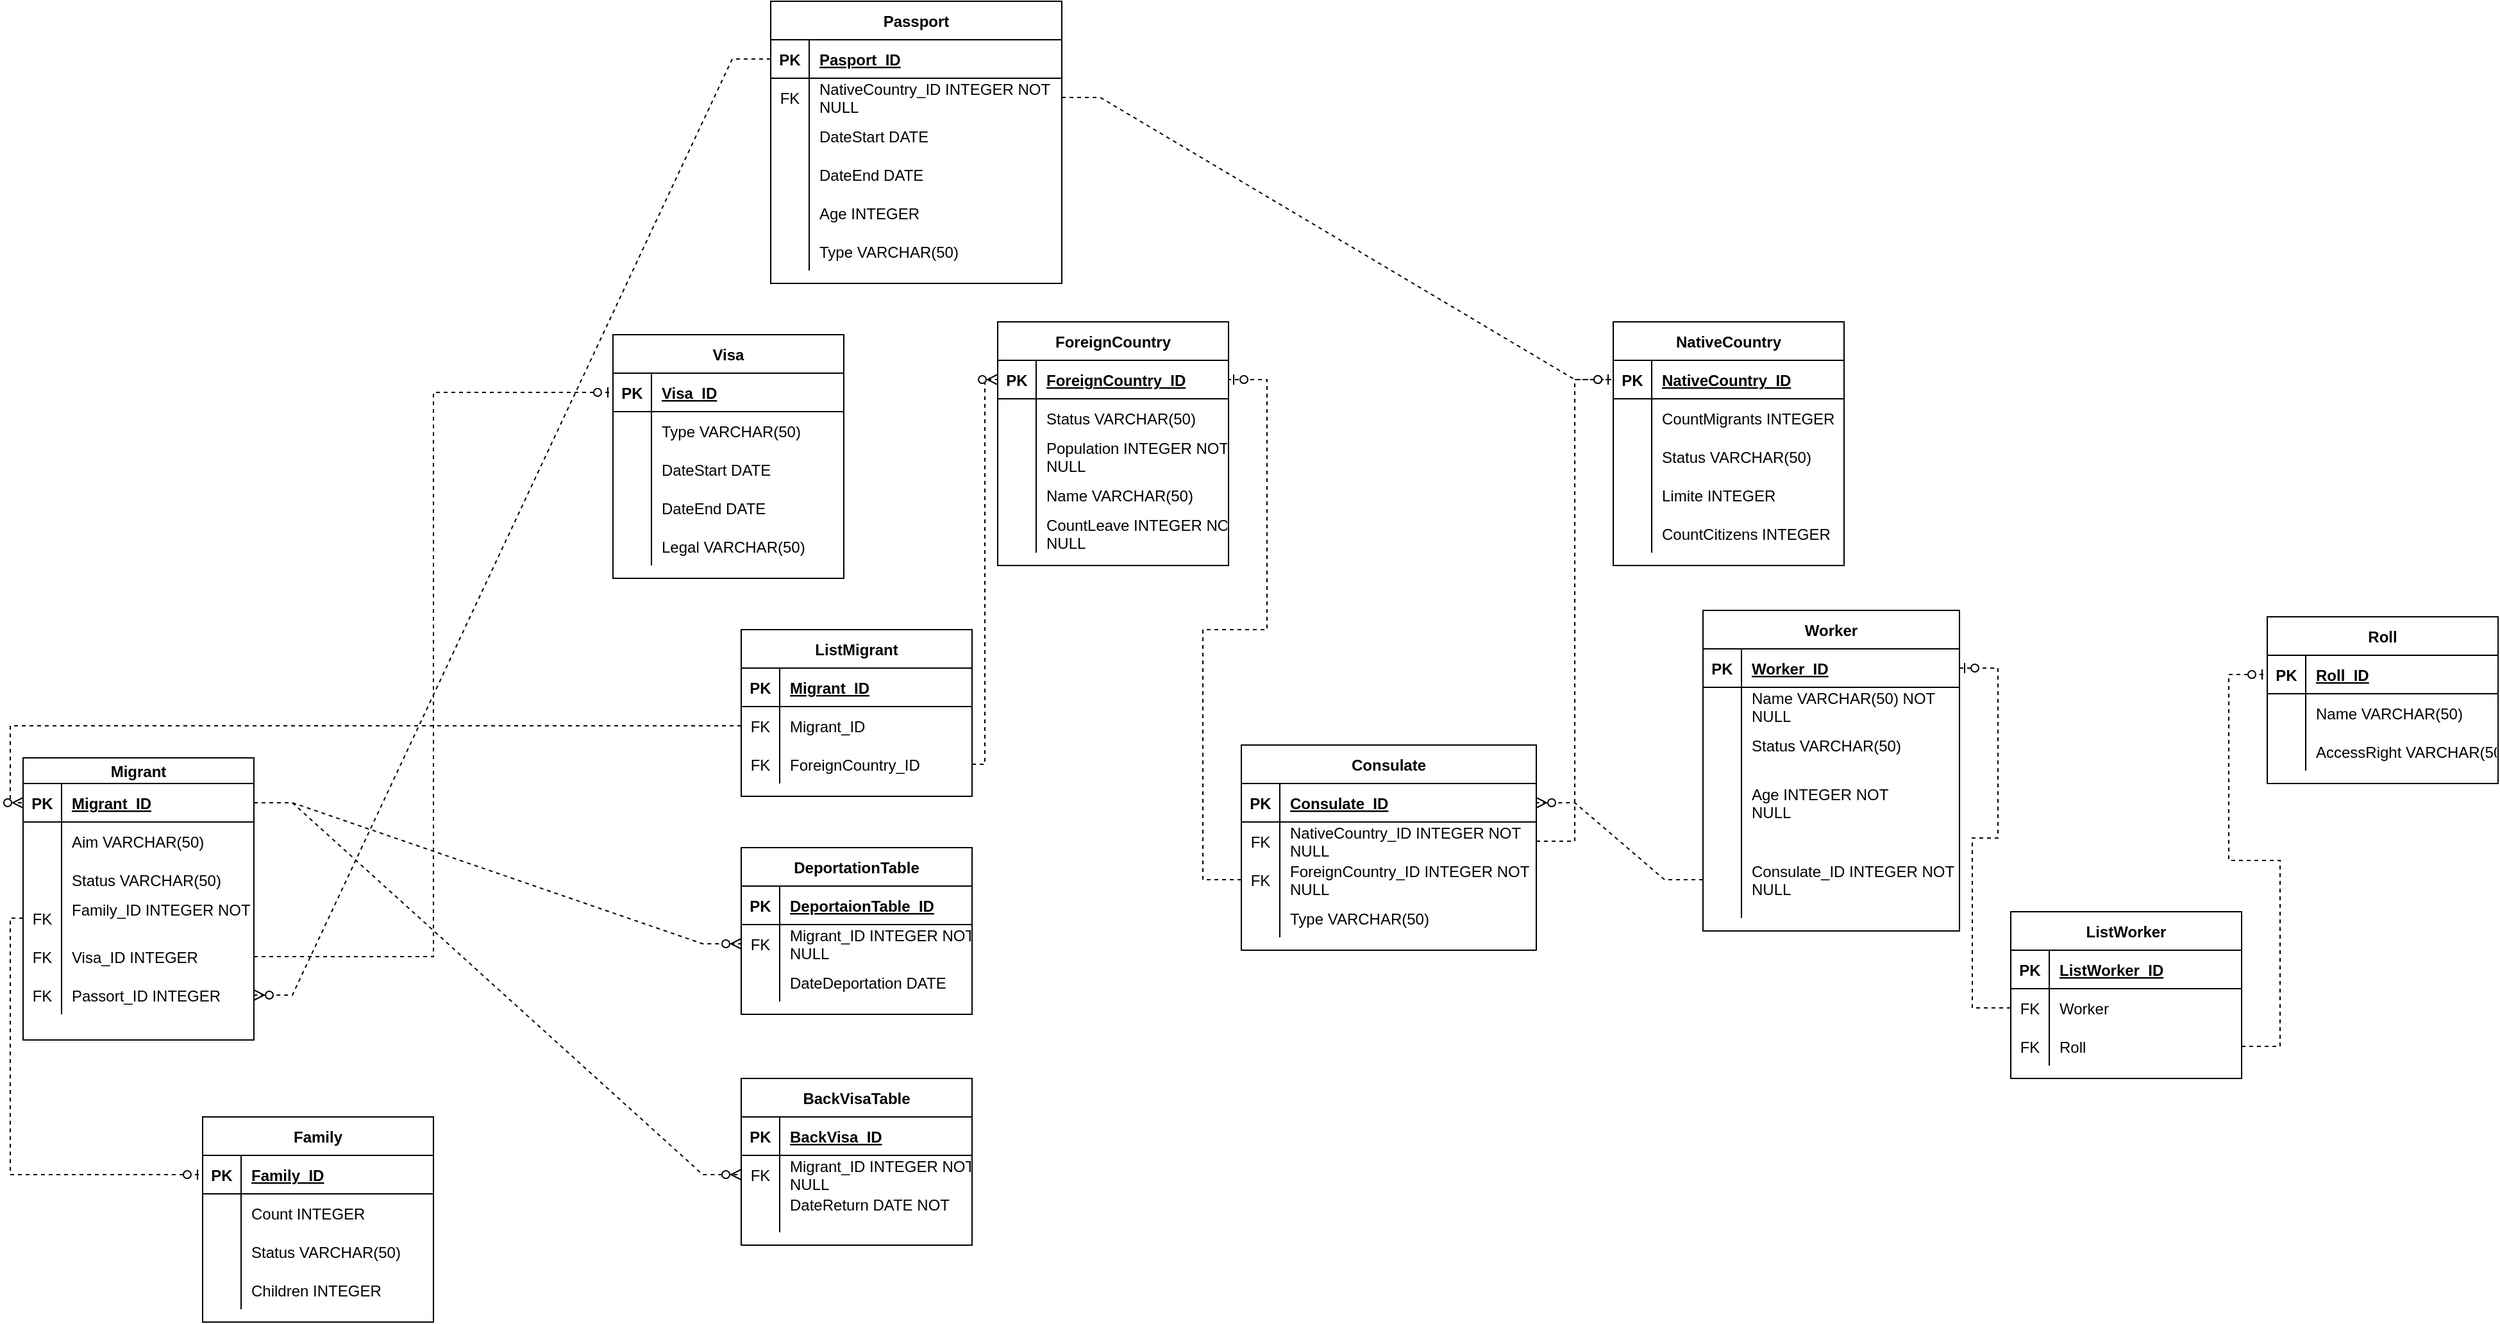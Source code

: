 <mxfile version="20.5.2" type="device"><diagram id="kRn1C6pkQE1aBFv9ILf6" name="Страница 1"><mxGraphModel dx="2903" dy="2281" grid="1" gridSize="10" guides="1" tooltips="1" connect="1" arrows="1" fold="1" page="1" pageScale="1" pageWidth="827" pageHeight="1169" math="0" shadow="0"><root><mxCell id="0"/><mxCell id="1" parent="0"/><mxCell id="KqNBWaWEFlFxFU34ezg8-1" value="Consulate" style="shape=table;startSize=30;container=1;collapsible=1;childLayout=tableLayout;fixedRows=1;rowLines=0;fontStyle=1;align=center;resizeLast=1;" parent="1" vertex="1"><mxGeometry x="660" y="400" width="230" height="160" as="geometry"/></mxCell><mxCell id="KqNBWaWEFlFxFU34ezg8-2" value="" style="shape=tableRow;horizontal=0;startSize=0;swimlaneHead=0;swimlaneBody=0;fillColor=none;collapsible=0;dropTarget=0;points=[[0,0.5],[1,0.5]];portConstraint=eastwest;top=0;left=0;right=0;bottom=1;" parent="KqNBWaWEFlFxFU34ezg8-1" vertex="1"><mxGeometry y="30" width="230" height="30" as="geometry"/></mxCell><mxCell id="KqNBWaWEFlFxFU34ezg8-3" value="PK" style="shape=partialRectangle;connectable=0;fillColor=none;top=0;left=0;bottom=0;right=0;fontStyle=1;overflow=hidden;" parent="KqNBWaWEFlFxFU34ezg8-2" vertex="1"><mxGeometry width="30" height="30" as="geometry"><mxRectangle width="30" height="30" as="alternateBounds"/></mxGeometry></mxCell><mxCell id="KqNBWaWEFlFxFU34ezg8-4" value="Consulate_ID" style="shape=partialRectangle;connectable=0;fillColor=none;top=0;left=0;bottom=0;right=0;align=left;spacingLeft=6;fontStyle=5;overflow=hidden;" parent="KqNBWaWEFlFxFU34ezg8-2" vertex="1"><mxGeometry x="30" width="200" height="30" as="geometry"><mxRectangle width="200" height="30" as="alternateBounds"/></mxGeometry></mxCell><mxCell id="KqNBWaWEFlFxFU34ezg8-5" value="" style="shape=tableRow;horizontal=0;startSize=0;swimlaneHead=0;swimlaneBody=0;fillColor=none;collapsible=0;dropTarget=0;points=[[0,0.5],[1,0.5]];portConstraint=eastwest;top=0;left=0;right=0;bottom=0;" parent="KqNBWaWEFlFxFU34ezg8-1" vertex="1"><mxGeometry y="60" width="230" height="30" as="geometry"/></mxCell><mxCell id="KqNBWaWEFlFxFU34ezg8-6" value="FK" style="shape=partialRectangle;connectable=0;fillColor=none;top=0;left=0;bottom=0;right=0;editable=1;overflow=hidden;" parent="KqNBWaWEFlFxFU34ezg8-5" vertex="1"><mxGeometry width="30" height="30" as="geometry"><mxRectangle width="30" height="30" as="alternateBounds"/></mxGeometry></mxCell><mxCell id="KqNBWaWEFlFxFU34ezg8-7" value="NativeCountry_ID INTEGER NOT &#xA;NULL" style="shape=partialRectangle;connectable=0;fillColor=none;top=0;left=0;bottom=0;right=0;align=left;spacingLeft=6;overflow=hidden;" parent="KqNBWaWEFlFxFU34ezg8-5" vertex="1"><mxGeometry x="30" width="200" height="30" as="geometry"><mxRectangle width="200" height="30" as="alternateBounds"/></mxGeometry></mxCell><mxCell id="KqNBWaWEFlFxFU34ezg8-181" style="shape=tableRow;horizontal=0;startSize=0;swimlaneHead=0;swimlaneBody=0;fillColor=none;collapsible=0;dropTarget=0;points=[[0,0.5],[1,0.5]];portConstraint=eastwest;top=0;left=0;right=0;bottom=0;" parent="KqNBWaWEFlFxFU34ezg8-1" vertex="1"><mxGeometry y="90" width="230" height="30" as="geometry"/></mxCell><mxCell id="KqNBWaWEFlFxFU34ezg8-182" value="FK" style="shape=partialRectangle;connectable=0;fillColor=none;top=0;left=0;bottom=0;right=0;editable=1;overflow=hidden;" parent="KqNBWaWEFlFxFU34ezg8-181" vertex="1"><mxGeometry width="30" height="30" as="geometry"><mxRectangle width="30" height="30" as="alternateBounds"/></mxGeometry></mxCell><mxCell id="KqNBWaWEFlFxFU34ezg8-183" value="ForeignCountry_ID INTEGER NOT &#xA;NULL" style="shape=partialRectangle;connectable=0;fillColor=none;top=0;left=0;bottom=0;right=0;align=left;spacingLeft=6;overflow=hidden;" parent="KqNBWaWEFlFxFU34ezg8-181" vertex="1"><mxGeometry x="30" width="200" height="30" as="geometry"><mxRectangle width="200" height="30" as="alternateBounds"/></mxGeometry></mxCell><mxCell id="KqNBWaWEFlFxFU34ezg8-238" style="shape=tableRow;horizontal=0;startSize=0;swimlaneHead=0;swimlaneBody=0;fillColor=none;collapsible=0;dropTarget=0;points=[[0,0.5],[1,0.5]];portConstraint=eastwest;top=0;left=0;right=0;bottom=0;" parent="KqNBWaWEFlFxFU34ezg8-1" vertex="1"><mxGeometry y="120" width="230" height="30" as="geometry"/></mxCell><mxCell id="KqNBWaWEFlFxFU34ezg8-239" style="shape=partialRectangle;connectable=0;fillColor=none;top=0;left=0;bottom=0;right=0;editable=1;overflow=hidden;" parent="KqNBWaWEFlFxFU34ezg8-238" vertex="1"><mxGeometry width="30" height="30" as="geometry"><mxRectangle width="30" height="30" as="alternateBounds"/></mxGeometry></mxCell><mxCell id="KqNBWaWEFlFxFU34ezg8-240" value="Type VARCHAR(50)" style="shape=partialRectangle;connectable=0;fillColor=none;top=0;left=0;bottom=0;right=0;align=left;spacingLeft=6;overflow=hidden;" parent="KqNBWaWEFlFxFU34ezg8-238" vertex="1"><mxGeometry x="30" width="200" height="30" as="geometry"><mxRectangle width="200" height="30" as="alternateBounds"/></mxGeometry></mxCell><mxCell id="KqNBWaWEFlFxFU34ezg8-14" value="DeportationTable" style="shape=table;startSize=30;container=1;collapsible=1;childLayout=tableLayout;fixedRows=1;rowLines=0;fontStyle=1;align=center;resizeLast=1;" parent="1" vertex="1"><mxGeometry x="270" y="480" width="180" height="130" as="geometry"/></mxCell><mxCell id="KqNBWaWEFlFxFU34ezg8-15" value="" style="shape=tableRow;horizontal=0;startSize=0;swimlaneHead=0;swimlaneBody=0;fillColor=none;collapsible=0;dropTarget=0;points=[[0,0.5],[1,0.5]];portConstraint=eastwest;top=0;left=0;right=0;bottom=1;" parent="KqNBWaWEFlFxFU34ezg8-14" vertex="1"><mxGeometry y="30" width="180" height="30" as="geometry"/></mxCell><mxCell id="KqNBWaWEFlFxFU34ezg8-16" value="PK" style="shape=partialRectangle;connectable=0;fillColor=none;top=0;left=0;bottom=0;right=0;fontStyle=1;overflow=hidden;" parent="KqNBWaWEFlFxFU34ezg8-15" vertex="1"><mxGeometry width="30" height="30" as="geometry"><mxRectangle width="30" height="30" as="alternateBounds"/></mxGeometry></mxCell><mxCell id="KqNBWaWEFlFxFU34ezg8-17" value="DeportaionTable_ID" style="shape=partialRectangle;connectable=0;fillColor=none;top=0;left=0;bottom=0;right=0;align=left;spacingLeft=6;fontStyle=5;overflow=hidden;" parent="KqNBWaWEFlFxFU34ezg8-15" vertex="1"><mxGeometry x="30" width="150" height="30" as="geometry"><mxRectangle width="150" height="30" as="alternateBounds"/></mxGeometry></mxCell><mxCell id="KqNBWaWEFlFxFU34ezg8-18" value="" style="shape=tableRow;horizontal=0;startSize=0;swimlaneHead=0;swimlaneBody=0;fillColor=none;collapsible=0;dropTarget=0;points=[[0,0.5],[1,0.5]];portConstraint=eastwest;top=0;left=0;right=0;bottom=0;" parent="KqNBWaWEFlFxFU34ezg8-14" vertex="1"><mxGeometry y="60" width="180" height="30" as="geometry"/></mxCell><mxCell id="KqNBWaWEFlFxFU34ezg8-19" value="FK" style="shape=partialRectangle;connectable=0;fillColor=none;top=0;left=0;bottom=0;right=0;editable=1;overflow=hidden;" parent="KqNBWaWEFlFxFU34ezg8-18" vertex="1"><mxGeometry width="30" height="30" as="geometry"><mxRectangle width="30" height="30" as="alternateBounds"/></mxGeometry></mxCell><mxCell id="KqNBWaWEFlFxFU34ezg8-20" value="Migrant_ID INTEGER NOT&#xA;NULL&#xA;" style="shape=partialRectangle;connectable=0;fillColor=none;top=0;left=0;bottom=0;right=0;align=left;spacingLeft=6;overflow=hidden;" parent="KqNBWaWEFlFxFU34ezg8-18" vertex="1"><mxGeometry x="30" width="150" height="30" as="geometry"><mxRectangle width="150" height="30" as="alternateBounds"/></mxGeometry></mxCell><mxCell id="KqNBWaWEFlFxFU34ezg8-21" value="" style="shape=tableRow;horizontal=0;startSize=0;swimlaneHead=0;swimlaneBody=0;fillColor=none;collapsible=0;dropTarget=0;points=[[0,0.5],[1,0.5]];portConstraint=eastwest;top=0;left=0;right=0;bottom=0;" parent="KqNBWaWEFlFxFU34ezg8-14" vertex="1"><mxGeometry y="90" width="180" height="30" as="geometry"/></mxCell><mxCell id="KqNBWaWEFlFxFU34ezg8-22" value="" style="shape=partialRectangle;connectable=0;fillColor=none;top=0;left=0;bottom=0;right=0;editable=1;overflow=hidden;" parent="KqNBWaWEFlFxFU34ezg8-21" vertex="1"><mxGeometry width="30" height="30" as="geometry"><mxRectangle width="30" height="30" as="alternateBounds"/></mxGeometry></mxCell><mxCell id="KqNBWaWEFlFxFU34ezg8-23" value="DateDeportation DATE" style="shape=partialRectangle;connectable=0;fillColor=none;top=0;left=0;bottom=0;right=0;align=left;spacingLeft=6;overflow=hidden;" parent="KqNBWaWEFlFxFU34ezg8-21" vertex="1"><mxGeometry x="30" width="150" height="30" as="geometry"><mxRectangle width="150" height="30" as="alternateBounds"/></mxGeometry></mxCell><mxCell id="KqNBWaWEFlFxFU34ezg8-40" value="Visa" style="shape=table;startSize=30;container=1;collapsible=1;childLayout=tableLayout;fixedRows=1;rowLines=0;fontStyle=1;align=center;resizeLast=1;" parent="1" vertex="1"><mxGeometry x="170" y="80" width="180" height="190" as="geometry"/></mxCell><mxCell id="KqNBWaWEFlFxFU34ezg8-41" value="" style="shape=tableRow;horizontal=0;startSize=0;swimlaneHead=0;swimlaneBody=0;fillColor=none;collapsible=0;dropTarget=0;points=[[0,0.5],[1,0.5]];portConstraint=eastwest;top=0;left=0;right=0;bottom=1;" parent="KqNBWaWEFlFxFU34ezg8-40" vertex="1"><mxGeometry y="30" width="180" height="30" as="geometry"/></mxCell><mxCell id="KqNBWaWEFlFxFU34ezg8-42" value="PK" style="shape=partialRectangle;connectable=0;fillColor=none;top=0;left=0;bottom=0;right=0;fontStyle=1;overflow=hidden;" parent="KqNBWaWEFlFxFU34ezg8-41" vertex="1"><mxGeometry width="30" height="30" as="geometry"><mxRectangle width="30" height="30" as="alternateBounds"/></mxGeometry></mxCell><mxCell id="KqNBWaWEFlFxFU34ezg8-43" value="Visa_ID" style="shape=partialRectangle;connectable=0;fillColor=none;top=0;left=0;bottom=0;right=0;align=left;spacingLeft=6;fontStyle=5;overflow=hidden;" parent="KqNBWaWEFlFxFU34ezg8-41" vertex="1"><mxGeometry x="30" width="150" height="30" as="geometry"><mxRectangle width="150" height="30" as="alternateBounds"/></mxGeometry></mxCell><mxCell id="KqNBWaWEFlFxFU34ezg8-44" value="" style="shape=tableRow;horizontal=0;startSize=0;swimlaneHead=0;swimlaneBody=0;fillColor=none;collapsible=0;dropTarget=0;points=[[0,0.5],[1,0.5]];portConstraint=eastwest;top=0;left=0;right=0;bottom=0;" parent="KqNBWaWEFlFxFU34ezg8-40" vertex="1"><mxGeometry y="60" width="180" height="30" as="geometry"/></mxCell><mxCell id="KqNBWaWEFlFxFU34ezg8-45" value="" style="shape=partialRectangle;connectable=0;fillColor=none;top=0;left=0;bottom=0;right=0;editable=1;overflow=hidden;" parent="KqNBWaWEFlFxFU34ezg8-44" vertex="1"><mxGeometry width="30" height="30" as="geometry"><mxRectangle width="30" height="30" as="alternateBounds"/></mxGeometry></mxCell><mxCell id="KqNBWaWEFlFxFU34ezg8-46" value="Type VARCHAR(50)" style="shape=partialRectangle;connectable=0;fillColor=none;top=0;left=0;bottom=0;right=0;align=left;spacingLeft=6;overflow=hidden;" parent="KqNBWaWEFlFxFU34ezg8-44" vertex="1"><mxGeometry x="30" width="150" height="30" as="geometry"><mxRectangle width="150" height="30" as="alternateBounds"/></mxGeometry></mxCell><mxCell id="KqNBWaWEFlFxFU34ezg8-47" value="" style="shape=tableRow;horizontal=0;startSize=0;swimlaneHead=0;swimlaneBody=0;fillColor=none;collapsible=0;dropTarget=0;points=[[0,0.5],[1,0.5]];portConstraint=eastwest;top=0;left=0;right=0;bottom=0;" parent="KqNBWaWEFlFxFU34ezg8-40" vertex="1"><mxGeometry y="90" width="180" height="30" as="geometry"/></mxCell><mxCell id="KqNBWaWEFlFxFU34ezg8-48" value="" style="shape=partialRectangle;connectable=0;fillColor=none;top=0;left=0;bottom=0;right=0;editable=1;overflow=hidden;" parent="KqNBWaWEFlFxFU34ezg8-47" vertex="1"><mxGeometry width="30" height="30" as="geometry"><mxRectangle width="30" height="30" as="alternateBounds"/></mxGeometry></mxCell><mxCell id="KqNBWaWEFlFxFU34ezg8-49" value="DateStart DATE" style="shape=partialRectangle;connectable=0;fillColor=none;top=0;left=0;bottom=0;right=0;align=left;spacingLeft=6;overflow=hidden;" parent="KqNBWaWEFlFxFU34ezg8-47" vertex="1"><mxGeometry x="30" width="150" height="30" as="geometry"><mxRectangle width="150" height="30" as="alternateBounds"/></mxGeometry></mxCell><mxCell id="KqNBWaWEFlFxFU34ezg8-172" style="shape=tableRow;horizontal=0;startSize=0;swimlaneHead=0;swimlaneBody=0;fillColor=none;collapsible=0;dropTarget=0;points=[[0,0.5],[1,0.5]];portConstraint=eastwest;top=0;left=0;right=0;bottom=0;" parent="KqNBWaWEFlFxFU34ezg8-40" vertex="1"><mxGeometry y="120" width="180" height="30" as="geometry"/></mxCell><mxCell id="KqNBWaWEFlFxFU34ezg8-173" style="shape=partialRectangle;connectable=0;fillColor=none;top=0;left=0;bottom=0;right=0;editable=1;overflow=hidden;" parent="KqNBWaWEFlFxFU34ezg8-172" vertex="1"><mxGeometry width="30" height="30" as="geometry"><mxRectangle width="30" height="30" as="alternateBounds"/></mxGeometry></mxCell><mxCell id="KqNBWaWEFlFxFU34ezg8-174" value="DateEnd DATE" style="shape=partialRectangle;connectable=0;fillColor=none;top=0;left=0;bottom=0;right=0;align=left;spacingLeft=6;overflow=hidden;" parent="KqNBWaWEFlFxFU34ezg8-172" vertex="1"><mxGeometry x="30" width="150" height="30" as="geometry"><mxRectangle width="150" height="30" as="alternateBounds"/></mxGeometry></mxCell><mxCell id="KqNBWaWEFlFxFU34ezg8-175" style="shape=tableRow;horizontal=0;startSize=0;swimlaneHead=0;swimlaneBody=0;fillColor=none;collapsible=0;dropTarget=0;points=[[0,0.5],[1,0.5]];portConstraint=eastwest;top=0;left=0;right=0;bottom=0;" parent="KqNBWaWEFlFxFU34ezg8-40" vertex="1"><mxGeometry y="150" width="180" height="30" as="geometry"/></mxCell><mxCell id="KqNBWaWEFlFxFU34ezg8-176" style="shape=partialRectangle;connectable=0;fillColor=none;top=0;left=0;bottom=0;right=0;editable=1;overflow=hidden;" parent="KqNBWaWEFlFxFU34ezg8-175" vertex="1"><mxGeometry width="30" height="30" as="geometry"><mxRectangle width="30" height="30" as="alternateBounds"/></mxGeometry></mxCell><mxCell id="KqNBWaWEFlFxFU34ezg8-177" value="Legal VARCHAR(50)" style="shape=partialRectangle;connectable=0;fillColor=none;top=0;left=0;bottom=0;right=0;align=left;spacingLeft=6;overflow=hidden;" parent="KqNBWaWEFlFxFU34ezg8-175" vertex="1"><mxGeometry x="30" width="150" height="30" as="geometry"><mxRectangle width="150" height="30" as="alternateBounds"/></mxGeometry></mxCell><mxCell id="KqNBWaWEFlFxFU34ezg8-66" value="BackVisaTable" style="shape=table;startSize=30;container=1;collapsible=1;childLayout=tableLayout;fixedRows=1;rowLines=0;fontStyle=1;align=center;resizeLast=1;" parent="1" vertex="1"><mxGeometry x="270" y="660" width="180" height="130" as="geometry"/></mxCell><mxCell id="KqNBWaWEFlFxFU34ezg8-67" value="" style="shape=tableRow;horizontal=0;startSize=0;swimlaneHead=0;swimlaneBody=0;fillColor=none;collapsible=0;dropTarget=0;points=[[0,0.5],[1,0.5]];portConstraint=eastwest;top=0;left=0;right=0;bottom=1;" parent="KqNBWaWEFlFxFU34ezg8-66" vertex="1"><mxGeometry y="30" width="180" height="30" as="geometry"/></mxCell><mxCell id="KqNBWaWEFlFxFU34ezg8-68" value="PK" style="shape=partialRectangle;connectable=0;fillColor=none;top=0;left=0;bottom=0;right=0;fontStyle=1;overflow=hidden;" parent="KqNBWaWEFlFxFU34ezg8-67" vertex="1"><mxGeometry width="30" height="30" as="geometry"><mxRectangle width="30" height="30" as="alternateBounds"/></mxGeometry></mxCell><mxCell id="KqNBWaWEFlFxFU34ezg8-69" value="BackVisa_ID" style="shape=partialRectangle;connectable=0;fillColor=none;top=0;left=0;bottom=0;right=0;align=left;spacingLeft=6;fontStyle=5;overflow=hidden;" parent="KqNBWaWEFlFxFU34ezg8-67" vertex="1"><mxGeometry x="30" width="150" height="30" as="geometry"><mxRectangle width="150" height="30" as="alternateBounds"/></mxGeometry></mxCell><mxCell id="KqNBWaWEFlFxFU34ezg8-70" value="" style="shape=tableRow;horizontal=0;startSize=0;swimlaneHead=0;swimlaneBody=0;fillColor=none;collapsible=0;dropTarget=0;points=[[0,0.5],[1,0.5]];portConstraint=eastwest;top=0;left=0;right=0;bottom=0;" parent="KqNBWaWEFlFxFU34ezg8-66" vertex="1"><mxGeometry y="60" width="180" height="30" as="geometry"/></mxCell><mxCell id="KqNBWaWEFlFxFU34ezg8-71" value="FK" style="shape=partialRectangle;connectable=0;fillColor=none;top=0;left=0;bottom=0;right=0;editable=1;overflow=hidden;" parent="KqNBWaWEFlFxFU34ezg8-70" vertex="1"><mxGeometry width="30" height="30" as="geometry"><mxRectangle width="30" height="30" as="alternateBounds"/></mxGeometry></mxCell><mxCell id="KqNBWaWEFlFxFU34ezg8-72" value="Migrant_ID INTEGER NOT&#xA;NULL&#xA;" style="shape=partialRectangle;connectable=0;fillColor=none;top=0;left=0;bottom=0;right=0;align=left;spacingLeft=6;overflow=hidden;" parent="KqNBWaWEFlFxFU34ezg8-70" vertex="1"><mxGeometry x="30" width="150" height="30" as="geometry"><mxRectangle width="150" height="30" as="alternateBounds"/></mxGeometry></mxCell><mxCell id="KqNBWaWEFlFxFU34ezg8-73" value="" style="shape=tableRow;horizontal=0;startSize=0;swimlaneHead=0;swimlaneBody=0;fillColor=none;collapsible=0;dropTarget=0;points=[[0,0.5],[1,0.5]];portConstraint=eastwest;top=0;left=0;right=0;bottom=0;" parent="KqNBWaWEFlFxFU34ezg8-66" vertex="1"><mxGeometry y="90" width="180" height="30" as="geometry"/></mxCell><mxCell id="KqNBWaWEFlFxFU34ezg8-74" value="" style="shape=partialRectangle;connectable=0;fillColor=none;top=0;left=0;bottom=0;right=0;editable=1;overflow=hidden;" parent="KqNBWaWEFlFxFU34ezg8-73" vertex="1"><mxGeometry width="30" height="30" as="geometry"><mxRectangle width="30" height="30" as="alternateBounds"/></mxGeometry></mxCell><mxCell id="KqNBWaWEFlFxFU34ezg8-75" value="DateReturn DATE NOT &#xA;&#xA;NULL" style="shape=partialRectangle;connectable=0;fillColor=none;top=0;left=0;bottom=0;right=0;align=left;spacingLeft=6;overflow=hidden;" parent="KqNBWaWEFlFxFU34ezg8-73" vertex="1"><mxGeometry x="30" width="150" height="30" as="geometry"><mxRectangle width="150" height="30" as="alternateBounds"/></mxGeometry></mxCell><mxCell id="KqNBWaWEFlFxFU34ezg8-92" value="Worker " style="shape=table;startSize=30;container=1;collapsible=1;childLayout=tableLayout;fixedRows=1;rowLines=0;fontStyle=1;align=center;resizeLast=1;" parent="1" vertex="1"><mxGeometry x="1020" y="295" width="200" height="250" as="geometry"/></mxCell><mxCell id="KqNBWaWEFlFxFU34ezg8-93" value="" style="shape=tableRow;horizontal=0;startSize=0;swimlaneHead=0;swimlaneBody=0;fillColor=none;collapsible=0;dropTarget=0;points=[[0,0.5],[1,0.5]];portConstraint=eastwest;top=0;left=0;right=0;bottom=1;" parent="KqNBWaWEFlFxFU34ezg8-92" vertex="1"><mxGeometry y="30" width="200" height="30" as="geometry"/></mxCell><mxCell id="KqNBWaWEFlFxFU34ezg8-94" value="PK" style="shape=partialRectangle;connectable=0;fillColor=none;top=0;left=0;bottom=0;right=0;fontStyle=1;overflow=hidden;" parent="KqNBWaWEFlFxFU34ezg8-93" vertex="1"><mxGeometry width="30" height="30" as="geometry"><mxRectangle width="30" height="30" as="alternateBounds"/></mxGeometry></mxCell><mxCell id="KqNBWaWEFlFxFU34ezg8-95" value="Worker_ID" style="shape=partialRectangle;connectable=0;fillColor=none;top=0;left=0;bottom=0;right=0;align=left;spacingLeft=6;fontStyle=5;overflow=hidden;" parent="KqNBWaWEFlFxFU34ezg8-93" vertex="1"><mxGeometry x="30" width="170" height="30" as="geometry"><mxRectangle width="170" height="30" as="alternateBounds"/></mxGeometry></mxCell><mxCell id="KqNBWaWEFlFxFU34ezg8-96" value="" style="shape=tableRow;horizontal=0;startSize=0;swimlaneHead=0;swimlaneBody=0;fillColor=none;collapsible=0;dropTarget=0;points=[[0,0.5],[1,0.5]];portConstraint=eastwest;top=0;left=0;right=0;bottom=0;" parent="KqNBWaWEFlFxFU34ezg8-92" vertex="1"><mxGeometry y="60" width="200" height="30" as="geometry"/></mxCell><mxCell id="KqNBWaWEFlFxFU34ezg8-97" value="" style="shape=partialRectangle;connectable=0;fillColor=none;top=0;left=0;bottom=0;right=0;editable=1;overflow=hidden;" parent="KqNBWaWEFlFxFU34ezg8-96" vertex="1"><mxGeometry width="30" height="30" as="geometry"><mxRectangle width="30" height="30" as="alternateBounds"/></mxGeometry></mxCell><mxCell id="KqNBWaWEFlFxFU34ezg8-98" value="Name VARCHAR(50) NOT &#xA;NULL" style="shape=partialRectangle;connectable=0;fillColor=none;top=0;left=0;bottom=0;right=0;align=left;spacingLeft=6;overflow=hidden;" parent="KqNBWaWEFlFxFU34ezg8-96" vertex="1"><mxGeometry x="30" width="170" height="30" as="geometry"><mxRectangle width="170" height="30" as="alternateBounds"/></mxGeometry></mxCell><mxCell id="KqNBWaWEFlFxFU34ezg8-99" value="" style="shape=tableRow;horizontal=0;startSize=0;swimlaneHead=0;swimlaneBody=0;fillColor=none;collapsible=0;dropTarget=0;points=[[0,0.5],[1,0.5]];portConstraint=eastwest;top=0;left=0;right=0;bottom=0;" parent="KqNBWaWEFlFxFU34ezg8-92" vertex="1"><mxGeometry y="90" width="200" height="30" as="geometry"/></mxCell><mxCell id="KqNBWaWEFlFxFU34ezg8-100" value="" style="shape=partialRectangle;connectable=0;fillColor=none;top=0;left=0;bottom=0;right=0;editable=1;overflow=hidden;" parent="KqNBWaWEFlFxFU34ezg8-99" vertex="1"><mxGeometry width="30" height="30" as="geometry"><mxRectangle width="30" height="30" as="alternateBounds"/></mxGeometry></mxCell><mxCell id="KqNBWaWEFlFxFU34ezg8-101" value="Status VARCHAR(50)" style="shape=partialRectangle;connectable=0;fillColor=none;top=0;left=0;bottom=0;right=0;align=left;spacingLeft=6;overflow=hidden;" parent="KqNBWaWEFlFxFU34ezg8-99" vertex="1"><mxGeometry x="30" width="170" height="30" as="geometry"><mxRectangle width="170" height="30" as="alternateBounds"/></mxGeometry></mxCell><mxCell id="KqNBWaWEFlFxFU34ezg8-102" value="" style="shape=tableRow;horizontal=0;startSize=0;swimlaneHead=0;swimlaneBody=0;fillColor=none;collapsible=0;dropTarget=0;points=[[0,0.5],[1,0.5]];portConstraint=eastwest;top=0;left=0;right=0;bottom=0;" parent="KqNBWaWEFlFxFU34ezg8-92" vertex="1"><mxGeometry y="120" width="200" height="60" as="geometry"/></mxCell><mxCell id="KqNBWaWEFlFxFU34ezg8-103" value="" style="shape=partialRectangle;connectable=0;fillColor=none;top=0;left=0;bottom=0;right=0;editable=1;overflow=hidden;" parent="KqNBWaWEFlFxFU34ezg8-102" vertex="1"><mxGeometry width="30" height="60" as="geometry"><mxRectangle width="30" height="60" as="alternateBounds"/></mxGeometry></mxCell><mxCell id="KqNBWaWEFlFxFU34ezg8-104" value="Age INTEGER NOT &#xA;NULL" style="shape=partialRectangle;connectable=0;fillColor=none;top=0;left=0;bottom=0;right=0;align=left;spacingLeft=6;overflow=hidden;" parent="KqNBWaWEFlFxFU34ezg8-102" vertex="1"><mxGeometry x="30" width="170" height="60" as="geometry"><mxRectangle width="170" height="60" as="alternateBounds"/></mxGeometry></mxCell><mxCell id="dCI_RbIh_ownvq-Oceg8-3" style="shape=tableRow;horizontal=0;startSize=0;swimlaneHead=0;swimlaneBody=0;fillColor=none;collapsible=0;dropTarget=0;points=[[0,0.5],[1,0.5]];portConstraint=eastwest;top=0;left=0;right=0;bottom=0;" vertex="1" parent="KqNBWaWEFlFxFU34ezg8-92"><mxGeometry y="180" width="200" height="60" as="geometry"/></mxCell><mxCell id="dCI_RbIh_ownvq-Oceg8-4" style="shape=partialRectangle;connectable=0;fillColor=none;top=0;left=0;bottom=0;right=0;editable=1;overflow=hidden;" vertex="1" parent="dCI_RbIh_ownvq-Oceg8-3"><mxGeometry width="30" height="60" as="geometry"><mxRectangle width="30" height="60" as="alternateBounds"/></mxGeometry></mxCell><mxCell id="dCI_RbIh_ownvq-Oceg8-5" value="Consulate_ID INTEGER NOT&#xA;NULL" style="shape=partialRectangle;connectable=0;fillColor=none;top=0;left=0;bottom=0;right=0;align=left;spacingLeft=6;overflow=hidden;" vertex="1" parent="dCI_RbIh_ownvq-Oceg8-3"><mxGeometry x="30" width="170" height="60" as="geometry"><mxRectangle width="170" height="60" as="alternateBounds"/></mxGeometry></mxCell><mxCell id="KqNBWaWEFlFxFU34ezg8-105" value="Migrant" style="shape=table;startSize=20;container=1;collapsible=1;childLayout=tableLayout;fixedRows=1;rowLines=0;fontStyle=1;align=center;resizeLast=1;" parent="1" vertex="1"><mxGeometry x="-290" y="410" width="180" height="220" as="geometry"/></mxCell><mxCell id="KqNBWaWEFlFxFU34ezg8-106" value="" style="shape=tableRow;horizontal=0;startSize=0;swimlaneHead=0;swimlaneBody=0;fillColor=none;collapsible=0;dropTarget=0;points=[[0,0.5],[1,0.5]];portConstraint=eastwest;top=0;left=0;right=0;bottom=1;" parent="KqNBWaWEFlFxFU34ezg8-105" vertex="1"><mxGeometry y="20" width="180" height="30" as="geometry"/></mxCell><mxCell id="KqNBWaWEFlFxFU34ezg8-107" value="PK" style="shape=partialRectangle;connectable=0;fillColor=none;top=0;left=0;bottom=0;right=0;fontStyle=1;overflow=hidden;" parent="KqNBWaWEFlFxFU34ezg8-106" vertex="1"><mxGeometry width="30" height="30" as="geometry"><mxRectangle width="30" height="30" as="alternateBounds"/></mxGeometry></mxCell><mxCell id="KqNBWaWEFlFxFU34ezg8-108" value="Migrant_ID" style="shape=partialRectangle;connectable=0;fillColor=none;top=0;left=0;bottom=0;right=0;align=left;spacingLeft=6;fontStyle=5;overflow=hidden;" parent="KqNBWaWEFlFxFU34ezg8-106" vertex="1"><mxGeometry x="30" width="150" height="30" as="geometry"><mxRectangle width="150" height="30" as="alternateBounds"/></mxGeometry></mxCell><mxCell id="KqNBWaWEFlFxFU34ezg8-157" style="shape=tableRow;horizontal=0;startSize=0;swimlaneHead=0;swimlaneBody=0;fillColor=none;collapsible=0;dropTarget=0;points=[[0,0.5],[1,0.5]];portConstraint=eastwest;top=0;left=0;right=0;bottom=0;" parent="KqNBWaWEFlFxFU34ezg8-105" vertex="1"><mxGeometry y="50" width="180" height="30" as="geometry"/></mxCell><mxCell id="KqNBWaWEFlFxFU34ezg8-158" style="shape=partialRectangle;connectable=0;fillColor=none;top=0;left=0;bottom=0;right=0;editable=1;overflow=hidden;" parent="KqNBWaWEFlFxFU34ezg8-157" vertex="1"><mxGeometry width="30" height="30" as="geometry"><mxRectangle width="30" height="30" as="alternateBounds"/></mxGeometry></mxCell><mxCell id="KqNBWaWEFlFxFU34ezg8-159" value="Aim VARCHAR(50)" style="shape=partialRectangle;connectable=0;fillColor=none;top=0;left=0;bottom=0;right=0;align=left;spacingLeft=6;overflow=hidden;" parent="KqNBWaWEFlFxFU34ezg8-157" vertex="1"><mxGeometry x="30" width="150" height="30" as="geometry"><mxRectangle width="150" height="30" as="alternateBounds"/></mxGeometry></mxCell><mxCell id="KqNBWaWEFlFxFU34ezg8-160" style="shape=tableRow;horizontal=0;startSize=0;swimlaneHead=0;swimlaneBody=0;fillColor=none;collapsible=0;dropTarget=0;points=[[0,0.5],[1,0.5]];portConstraint=eastwest;top=0;left=0;right=0;bottom=0;" parent="KqNBWaWEFlFxFU34ezg8-105" vertex="1"><mxGeometry y="80" width="180" height="30" as="geometry"/></mxCell><mxCell id="KqNBWaWEFlFxFU34ezg8-161" style="shape=partialRectangle;connectable=0;fillColor=none;top=0;left=0;bottom=0;right=0;editable=1;overflow=hidden;" parent="KqNBWaWEFlFxFU34ezg8-160" vertex="1"><mxGeometry width="30" height="30" as="geometry"><mxRectangle width="30" height="30" as="alternateBounds"/></mxGeometry></mxCell><mxCell id="KqNBWaWEFlFxFU34ezg8-162" value="Status VARCHAR(50)" style="shape=partialRectangle;connectable=0;fillColor=none;top=0;left=0;bottom=0;right=0;align=left;spacingLeft=6;overflow=hidden;" parent="KqNBWaWEFlFxFU34ezg8-160" vertex="1"><mxGeometry x="30" width="150" height="30" as="geometry"><mxRectangle width="150" height="30" as="alternateBounds"/></mxGeometry></mxCell><mxCell id="KqNBWaWEFlFxFU34ezg8-166" style="shape=tableRow;horizontal=0;startSize=0;swimlaneHead=0;swimlaneBody=0;fillColor=none;collapsible=0;dropTarget=0;points=[[0,0.5],[1,0.5]];portConstraint=eastwest;top=0;left=0;right=0;bottom=0;" parent="KqNBWaWEFlFxFU34ezg8-105" vertex="1"><mxGeometry y="110" width="180" height="30" as="geometry"/></mxCell><mxCell id="KqNBWaWEFlFxFU34ezg8-167" value="FK" style="shape=partialRectangle;connectable=0;fillColor=none;top=0;left=0;bottom=0;right=0;editable=1;overflow=hidden;" parent="KqNBWaWEFlFxFU34ezg8-166" vertex="1"><mxGeometry width="30" height="30" as="geometry"><mxRectangle width="30" height="30" as="alternateBounds"/></mxGeometry></mxCell><mxCell id="KqNBWaWEFlFxFU34ezg8-168" value="Family_ID INTEGER NOT &#xA;&#xA;NULL" style="shape=partialRectangle;connectable=0;fillColor=none;top=0;left=0;bottom=0;right=0;align=left;spacingLeft=6;overflow=hidden;" parent="KqNBWaWEFlFxFU34ezg8-166" vertex="1"><mxGeometry x="30" width="150" height="30" as="geometry"><mxRectangle width="150" height="30" as="alternateBounds"/></mxGeometry></mxCell><mxCell id="KqNBWaWEFlFxFU34ezg8-169" style="shape=tableRow;horizontal=0;startSize=0;swimlaneHead=0;swimlaneBody=0;fillColor=none;collapsible=0;dropTarget=0;points=[[0,0.5],[1,0.5]];portConstraint=eastwest;top=0;left=0;right=0;bottom=0;" parent="KqNBWaWEFlFxFU34ezg8-105" vertex="1"><mxGeometry y="140" width="180" height="30" as="geometry"/></mxCell><mxCell id="KqNBWaWEFlFxFU34ezg8-170" value="FK" style="shape=partialRectangle;connectable=0;fillColor=none;top=0;left=0;bottom=0;right=0;editable=1;overflow=hidden;" parent="KqNBWaWEFlFxFU34ezg8-169" vertex="1"><mxGeometry width="30" height="30" as="geometry"><mxRectangle width="30" height="30" as="alternateBounds"/></mxGeometry></mxCell><mxCell id="KqNBWaWEFlFxFU34ezg8-171" value="Visa_ID INTEGER" style="shape=partialRectangle;connectable=0;fillColor=none;top=0;left=0;bottom=0;right=0;align=left;spacingLeft=6;overflow=hidden;" parent="KqNBWaWEFlFxFU34ezg8-169" vertex="1"><mxGeometry x="30" width="150" height="30" as="geometry"><mxRectangle width="150" height="30" as="alternateBounds"/></mxGeometry></mxCell><mxCell id="dCI_RbIh_ownvq-Oceg8-6" style="shape=tableRow;horizontal=0;startSize=0;swimlaneHead=0;swimlaneBody=0;fillColor=none;collapsible=0;dropTarget=0;points=[[0,0.5],[1,0.5]];portConstraint=eastwest;top=0;left=0;right=0;bottom=0;" vertex="1" parent="KqNBWaWEFlFxFU34ezg8-105"><mxGeometry y="170" width="180" height="30" as="geometry"/></mxCell><mxCell id="dCI_RbIh_ownvq-Oceg8-7" value="FK" style="shape=partialRectangle;connectable=0;fillColor=none;top=0;left=0;bottom=0;right=0;editable=1;overflow=hidden;" vertex="1" parent="dCI_RbIh_ownvq-Oceg8-6"><mxGeometry width="30" height="30" as="geometry"><mxRectangle width="30" height="30" as="alternateBounds"/></mxGeometry></mxCell><mxCell id="dCI_RbIh_ownvq-Oceg8-8" value="Passort_ID INTEGER" style="shape=partialRectangle;connectable=0;fillColor=none;top=0;left=0;bottom=0;right=0;align=left;spacingLeft=6;overflow=hidden;" vertex="1" parent="dCI_RbIh_ownvq-Oceg8-6"><mxGeometry x="30" width="150" height="30" as="geometry"><mxRectangle width="150" height="30" as="alternateBounds"/></mxGeometry></mxCell><mxCell id="KqNBWaWEFlFxFU34ezg8-118" value="Family" style="shape=table;startSize=30;container=1;collapsible=1;childLayout=tableLayout;fixedRows=1;rowLines=0;fontStyle=1;align=center;resizeLast=1;" parent="1" vertex="1"><mxGeometry x="-150" y="690" width="180" height="160" as="geometry"/></mxCell><mxCell id="KqNBWaWEFlFxFU34ezg8-119" value="" style="shape=tableRow;horizontal=0;startSize=0;swimlaneHead=0;swimlaneBody=0;fillColor=none;collapsible=0;dropTarget=0;points=[[0,0.5],[1,0.5]];portConstraint=eastwest;top=0;left=0;right=0;bottom=1;" parent="KqNBWaWEFlFxFU34ezg8-118" vertex="1"><mxGeometry y="30" width="180" height="30" as="geometry"/></mxCell><mxCell id="KqNBWaWEFlFxFU34ezg8-120" value="PK" style="shape=partialRectangle;connectable=0;fillColor=none;top=0;left=0;bottom=0;right=0;fontStyle=1;overflow=hidden;" parent="KqNBWaWEFlFxFU34ezg8-119" vertex="1"><mxGeometry width="30" height="30" as="geometry"><mxRectangle width="30" height="30" as="alternateBounds"/></mxGeometry></mxCell><mxCell id="KqNBWaWEFlFxFU34ezg8-121" value="Family_ID" style="shape=partialRectangle;connectable=0;fillColor=none;top=0;left=0;bottom=0;right=0;align=left;spacingLeft=6;fontStyle=5;overflow=hidden;" parent="KqNBWaWEFlFxFU34ezg8-119" vertex="1"><mxGeometry x="30" width="150" height="30" as="geometry"><mxRectangle width="150" height="30" as="alternateBounds"/></mxGeometry></mxCell><mxCell id="KqNBWaWEFlFxFU34ezg8-122" value="" style="shape=tableRow;horizontal=0;startSize=0;swimlaneHead=0;swimlaneBody=0;fillColor=none;collapsible=0;dropTarget=0;points=[[0,0.5],[1,0.5]];portConstraint=eastwest;top=0;left=0;right=0;bottom=0;" parent="KqNBWaWEFlFxFU34ezg8-118" vertex="1"><mxGeometry y="60" width="180" height="30" as="geometry"/></mxCell><mxCell id="KqNBWaWEFlFxFU34ezg8-123" value="" style="shape=partialRectangle;connectable=0;fillColor=none;top=0;left=0;bottom=0;right=0;editable=1;overflow=hidden;" parent="KqNBWaWEFlFxFU34ezg8-122" vertex="1"><mxGeometry width="30" height="30" as="geometry"><mxRectangle width="30" height="30" as="alternateBounds"/></mxGeometry></mxCell><mxCell id="KqNBWaWEFlFxFU34ezg8-124" value="Count INTEGER" style="shape=partialRectangle;connectable=0;fillColor=none;top=0;left=0;bottom=0;right=0;align=left;spacingLeft=6;overflow=hidden;" parent="KqNBWaWEFlFxFU34ezg8-122" vertex="1"><mxGeometry x="30" width="150" height="30" as="geometry"><mxRectangle width="150" height="30" as="alternateBounds"/></mxGeometry></mxCell><mxCell id="KqNBWaWEFlFxFU34ezg8-125" value="" style="shape=tableRow;horizontal=0;startSize=0;swimlaneHead=0;swimlaneBody=0;fillColor=none;collapsible=0;dropTarget=0;points=[[0,0.5],[1,0.5]];portConstraint=eastwest;top=0;left=0;right=0;bottom=0;" parent="KqNBWaWEFlFxFU34ezg8-118" vertex="1"><mxGeometry y="90" width="180" height="30" as="geometry"/></mxCell><mxCell id="KqNBWaWEFlFxFU34ezg8-126" value="" style="shape=partialRectangle;connectable=0;fillColor=none;top=0;left=0;bottom=0;right=0;editable=1;overflow=hidden;" parent="KqNBWaWEFlFxFU34ezg8-125" vertex="1"><mxGeometry width="30" height="30" as="geometry"><mxRectangle width="30" height="30" as="alternateBounds"/></mxGeometry></mxCell><mxCell id="KqNBWaWEFlFxFU34ezg8-127" value="Status VARCHAR(50)" style="shape=partialRectangle;connectable=0;fillColor=none;top=0;left=0;bottom=0;right=0;align=left;spacingLeft=6;overflow=hidden;" parent="KqNBWaWEFlFxFU34ezg8-125" vertex="1"><mxGeometry x="30" width="150" height="30" as="geometry"><mxRectangle width="150" height="30" as="alternateBounds"/></mxGeometry></mxCell><mxCell id="KqNBWaWEFlFxFU34ezg8-128" value="" style="shape=tableRow;horizontal=0;startSize=0;swimlaneHead=0;swimlaneBody=0;fillColor=none;collapsible=0;dropTarget=0;points=[[0,0.5],[1,0.5]];portConstraint=eastwest;top=0;left=0;right=0;bottom=0;" parent="KqNBWaWEFlFxFU34ezg8-118" vertex="1"><mxGeometry y="120" width="180" height="30" as="geometry"/></mxCell><mxCell id="KqNBWaWEFlFxFU34ezg8-129" value="" style="shape=partialRectangle;connectable=0;fillColor=none;top=0;left=0;bottom=0;right=0;editable=1;overflow=hidden;" parent="KqNBWaWEFlFxFU34ezg8-128" vertex="1"><mxGeometry width="30" height="30" as="geometry"><mxRectangle width="30" height="30" as="alternateBounds"/></mxGeometry></mxCell><mxCell id="KqNBWaWEFlFxFU34ezg8-130" value="Children INTEGER" style="shape=partialRectangle;connectable=0;fillColor=none;top=0;left=0;bottom=0;right=0;align=left;spacingLeft=6;overflow=hidden;" parent="KqNBWaWEFlFxFU34ezg8-128" vertex="1"><mxGeometry x="30" width="150" height="30" as="geometry"><mxRectangle width="150" height="30" as="alternateBounds"/></mxGeometry></mxCell><mxCell id="KqNBWaWEFlFxFU34ezg8-131" value="ForeignCountry" style="shape=table;startSize=30;container=1;collapsible=1;childLayout=tableLayout;fixedRows=1;rowLines=0;fontStyle=1;align=center;resizeLast=1;" parent="1" vertex="1"><mxGeometry x="470" y="70" width="180" height="190" as="geometry"/></mxCell><mxCell id="KqNBWaWEFlFxFU34ezg8-132" value="" style="shape=tableRow;horizontal=0;startSize=0;swimlaneHead=0;swimlaneBody=0;fillColor=none;collapsible=0;dropTarget=0;points=[[0,0.5],[1,0.5]];portConstraint=eastwest;top=0;left=0;right=0;bottom=1;" parent="KqNBWaWEFlFxFU34ezg8-131" vertex="1"><mxGeometry y="30" width="180" height="30" as="geometry"/></mxCell><mxCell id="KqNBWaWEFlFxFU34ezg8-133" value="PK" style="shape=partialRectangle;connectable=0;fillColor=none;top=0;left=0;bottom=0;right=0;fontStyle=1;overflow=hidden;" parent="KqNBWaWEFlFxFU34ezg8-132" vertex="1"><mxGeometry width="30" height="30" as="geometry"><mxRectangle width="30" height="30" as="alternateBounds"/></mxGeometry></mxCell><mxCell id="KqNBWaWEFlFxFU34ezg8-134" value="ForeignCountry_ID" style="shape=partialRectangle;connectable=0;fillColor=none;top=0;left=0;bottom=0;right=0;align=left;spacingLeft=6;fontStyle=5;overflow=hidden;" parent="KqNBWaWEFlFxFU34ezg8-132" vertex="1"><mxGeometry x="30" width="150" height="30" as="geometry"><mxRectangle width="150" height="30" as="alternateBounds"/></mxGeometry></mxCell><mxCell id="KqNBWaWEFlFxFU34ezg8-135" value="" style="shape=tableRow;horizontal=0;startSize=0;swimlaneHead=0;swimlaneBody=0;fillColor=none;collapsible=0;dropTarget=0;points=[[0,0.5],[1,0.5]];portConstraint=eastwest;top=0;left=0;right=0;bottom=0;" parent="KqNBWaWEFlFxFU34ezg8-131" vertex="1"><mxGeometry y="60" width="180" height="30" as="geometry"/></mxCell><mxCell id="KqNBWaWEFlFxFU34ezg8-136" value="" style="shape=partialRectangle;connectable=0;fillColor=none;top=0;left=0;bottom=0;right=0;editable=1;overflow=hidden;" parent="KqNBWaWEFlFxFU34ezg8-135" vertex="1"><mxGeometry width="30" height="30" as="geometry"><mxRectangle width="30" height="30" as="alternateBounds"/></mxGeometry></mxCell><mxCell id="KqNBWaWEFlFxFU34ezg8-137" value="Status VARCHAR(50)" style="shape=partialRectangle;connectable=0;fillColor=none;top=0;left=0;bottom=0;right=0;align=left;spacingLeft=6;overflow=hidden;" parent="KqNBWaWEFlFxFU34ezg8-135" vertex="1"><mxGeometry x="30" width="150" height="30" as="geometry"><mxRectangle width="150" height="30" as="alternateBounds"/></mxGeometry></mxCell><mxCell id="KqNBWaWEFlFxFU34ezg8-138" value="" style="shape=tableRow;horizontal=0;startSize=0;swimlaneHead=0;swimlaneBody=0;fillColor=none;collapsible=0;dropTarget=0;points=[[0,0.5],[1,0.5]];portConstraint=eastwest;top=0;left=0;right=0;bottom=0;" parent="KqNBWaWEFlFxFU34ezg8-131" vertex="1"><mxGeometry y="90" width="180" height="30" as="geometry"/></mxCell><mxCell id="KqNBWaWEFlFxFU34ezg8-139" value="" style="shape=partialRectangle;connectable=0;fillColor=none;top=0;left=0;bottom=0;right=0;editable=1;overflow=hidden;" parent="KqNBWaWEFlFxFU34ezg8-138" vertex="1"><mxGeometry width="30" height="30" as="geometry"><mxRectangle width="30" height="30" as="alternateBounds"/></mxGeometry></mxCell><mxCell id="KqNBWaWEFlFxFU34ezg8-140" value="Population INTEGER NOT &#xA;NULL" style="shape=partialRectangle;connectable=0;fillColor=none;top=0;left=0;bottom=0;right=0;align=left;spacingLeft=6;overflow=hidden;" parent="KqNBWaWEFlFxFU34ezg8-138" vertex="1"><mxGeometry x="30" width="150" height="30" as="geometry"><mxRectangle width="150" height="30" as="alternateBounds"/></mxGeometry></mxCell><mxCell id="KqNBWaWEFlFxFU34ezg8-141" value="" style="shape=tableRow;horizontal=0;startSize=0;swimlaneHead=0;swimlaneBody=0;fillColor=none;collapsible=0;dropTarget=0;points=[[0,0.5],[1,0.5]];portConstraint=eastwest;top=0;left=0;right=0;bottom=0;" parent="KqNBWaWEFlFxFU34ezg8-131" vertex="1"><mxGeometry y="120" width="180" height="30" as="geometry"/></mxCell><mxCell id="KqNBWaWEFlFxFU34ezg8-142" value="" style="shape=partialRectangle;connectable=0;fillColor=none;top=0;left=0;bottom=0;right=0;editable=1;overflow=hidden;" parent="KqNBWaWEFlFxFU34ezg8-141" vertex="1"><mxGeometry width="30" height="30" as="geometry"><mxRectangle width="30" height="30" as="alternateBounds"/></mxGeometry></mxCell><mxCell id="KqNBWaWEFlFxFU34ezg8-143" value="Name VARCHAR(50)" style="shape=partialRectangle;connectable=0;fillColor=none;top=0;left=0;bottom=0;right=0;align=left;spacingLeft=6;overflow=hidden;" parent="KqNBWaWEFlFxFU34ezg8-141" vertex="1"><mxGeometry x="30" width="150" height="30" as="geometry"><mxRectangle width="150" height="30" as="alternateBounds"/></mxGeometry></mxCell><mxCell id="KqNBWaWEFlFxFU34ezg8-187" style="shape=tableRow;horizontal=0;startSize=0;swimlaneHead=0;swimlaneBody=0;fillColor=none;collapsible=0;dropTarget=0;points=[[0,0.5],[1,0.5]];portConstraint=eastwest;top=0;left=0;right=0;bottom=0;" parent="KqNBWaWEFlFxFU34ezg8-131" vertex="1"><mxGeometry y="150" width="180" height="30" as="geometry"/></mxCell><mxCell id="KqNBWaWEFlFxFU34ezg8-188" style="shape=partialRectangle;connectable=0;fillColor=none;top=0;left=0;bottom=0;right=0;editable=1;overflow=hidden;" parent="KqNBWaWEFlFxFU34ezg8-187" vertex="1"><mxGeometry width="30" height="30" as="geometry"><mxRectangle width="30" height="30" as="alternateBounds"/></mxGeometry></mxCell><mxCell id="KqNBWaWEFlFxFU34ezg8-189" value="CountLeave INTEGER NOT &#xA;NULL" style="shape=partialRectangle;connectable=0;fillColor=none;top=0;left=0;bottom=0;right=0;align=left;spacingLeft=6;overflow=hidden;" parent="KqNBWaWEFlFxFU34ezg8-187" vertex="1"><mxGeometry x="30" width="150" height="30" as="geometry"><mxRectangle width="150" height="30" as="alternateBounds"/></mxGeometry></mxCell><mxCell id="KqNBWaWEFlFxFU34ezg8-144" value="NativeCountry" style="shape=table;startSize=30;container=1;collapsible=1;childLayout=tableLayout;fixedRows=1;rowLines=0;fontStyle=1;align=center;resizeLast=1;" parent="1" vertex="1"><mxGeometry x="950" y="70" width="180" height="190" as="geometry"/></mxCell><mxCell id="KqNBWaWEFlFxFU34ezg8-145" value="" style="shape=tableRow;horizontal=0;startSize=0;swimlaneHead=0;swimlaneBody=0;fillColor=none;collapsible=0;dropTarget=0;points=[[0,0.5],[1,0.5]];portConstraint=eastwest;top=0;left=0;right=0;bottom=1;" parent="KqNBWaWEFlFxFU34ezg8-144" vertex="1"><mxGeometry y="30" width="180" height="30" as="geometry"/></mxCell><mxCell id="KqNBWaWEFlFxFU34ezg8-146" value="PK" style="shape=partialRectangle;connectable=0;fillColor=none;top=0;left=0;bottom=0;right=0;fontStyle=1;overflow=hidden;" parent="KqNBWaWEFlFxFU34ezg8-145" vertex="1"><mxGeometry width="30" height="30" as="geometry"><mxRectangle width="30" height="30" as="alternateBounds"/></mxGeometry></mxCell><mxCell id="KqNBWaWEFlFxFU34ezg8-147" value="NativeCountry_ID" style="shape=partialRectangle;connectable=0;fillColor=none;top=0;left=0;bottom=0;right=0;align=left;spacingLeft=6;fontStyle=5;overflow=hidden;" parent="KqNBWaWEFlFxFU34ezg8-145" vertex="1"><mxGeometry x="30" width="150" height="30" as="geometry"><mxRectangle width="150" height="30" as="alternateBounds"/></mxGeometry></mxCell><mxCell id="KqNBWaWEFlFxFU34ezg8-148" value="" style="shape=tableRow;horizontal=0;startSize=0;swimlaneHead=0;swimlaneBody=0;fillColor=none;collapsible=0;dropTarget=0;points=[[0,0.5],[1,0.5]];portConstraint=eastwest;top=0;left=0;right=0;bottom=0;" parent="KqNBWaWEFlFxFU34ezg8-144" vertex="1"><mxGeometry y="60" width="180" height="30" as="geometry"/></mxCell><mxCell id="KqNBWaWEFlFxFU34ezg8-149" value="" style="shape=partialRectangle;connectable=0;fillColor=none;top=0;left=0;bottom=0;right=0;editable=1;overflow=hidden;" parent="KqNBWaWEFlFxFU34ezg8-148" vertex="1"><mxGeometry width="30" height="30" as="geometry"><mxRectangle width="30" height="30" as="alternateBounds"/></mxGeometry></mxCell><mxCell id="KqNBWaWEFlFxFU34ezg8-150" value="CountMigrants INTEGER" style="shape=partialRectangle;connectable=0;fillColor=none;top=0;left=0;bottom=0;right=0;align=left;spacingLeft=6;overflow=hidden;" parent="KqNBWaWEFlFxFU34ezg8-148" vertex="1"><mxGeometry x="30" width="150" height="30" as="geometry"><mxRectangle width="150" height="30" as="alternateBounds"/></mxGeometry></mxCell><mxCell id="KqNBWaWEFlFxFU34ezg8-151" value="" style="shape=tableRow;horizontal=0;startSize=0;swimlaneHead=0;swimlaneBody=0;fillColor=none;collapsible=0;dropTarget=0;points=[[0,0.5],[1,0.5]];portConstraint=eastwest;top=0;left=0;right=0;bottom=0;" parent="KqNBWaWEFlFxFU34ezg8-144" vertex="1"><mxGeometry y="90" width="180" height="30" as="geometry"/></mxCell><mxCell id="KqNBWaWEFlFxFU34ezg8-152" value="" style="shape=partialRectangle;connectable=0;fillColor=none;top=0;left=0;bottom=0;right=0;editable=1;overflow=hidden;" parent="KqNBWaWEFlFxFU34ezg8-151" vertex="1"><mxGeometry width="30" height="30" as="geometry"><mxRectangle width="30" height="30" as="alternateBounds"/></mxGeometry></mxCell><mxCell id="KqNBWaWEFlFxFU34ezg8-153" value="Status VARCHAR(50)" style="shape=partialRectangle;connectable=0;fillColor=none;top=0;left=0;bottom=0;right=0;align=left;spacingLeft=6;overflow=hidden;" parent="KqNBWaWEFlFxFU34ezg8-151" vertex="1"><mxGeometry x="30" width="150" height="30" as="geometry"><mxRectangle width="150" height="30" as="alternateBounds"/></mxGeometry></mxCell><mxCell id="KqNBWaWEFlFxFU34ezg8-154" value="" style="shape=tableRow;horizontal=0;startSize=0;swimlaneHead=0;swimlaneBody=0;fillColor=none;collapsible=0;dropTarget=0;points=[[0,0.5],[1,0.5]];portConstraint=eastwest;top=0;left=0;right=0;bottom=0;" parent="KqNBWaWEFlFxFU34ezg8-144" vertex="1"><mxGeometry y="120" width="180" height="30" as="geometry"/></mxCell><mxCell id="KqNBWaWEFlFxFU34ezg8-155" value="" style="shape=partialRectangle;connectable=0;fillColor=none;top=0;left=0;bottom=0;right=0;editable=1;overflow=hidden;" parent="KqNBWaWEFlFxFU34ezg8-154" vertex="1"><mxGeometry width="30" height="30" as="geometry"><mxRectangle width="30" height="30" as="alternateBounds"/></mxGeometry></mxCell><mxCell id="KqNBWaWEFlFxFU34ezg8-156" value="Limite INTEGER" style="shape=partialRectangle;connectable=0;fillColor=none;top=0;left=0;bottom=0;right=0;align=left;spacingLeft=6;overflow=hidden;" parent="KqNBWaWEFlFxFU34ezg8-154" vertex="1"><mxGeometry x="30" width="150" height="30" as="geometry"><mxRectangle width="150" height="30" as="alternateBounds"/></mxGeometry></mxCell><mxCell id="KqNBWaWEFlFxFU34ezg8-222" style="shape=tableRow;horizontal=0;startSize=0;swimlaneHead=0;swimlaneBody=0;fillColor=none;collapsible=0;dropTarget=0;points=[[0,0.5],[1,0.5]];portConstraint=eastwest;top=0;left=0;right=0;bottom=0;" parent="KqNBWaWEFlFxFU34ezg8-144" vertex="1"><mxGeometry y="150" width="180" height="30" as="geometry"/></mxCell><mxCell id="KqNBWaWEFlFxFU34ezg8-223" style="shape=partialRectangle;connectable=0;fillColor=none;top=0;left=0;bottom=0;right=0;editable=1;overflow=hidden;" parent="KqNBWaWEFlFxFU34ezg8-222" vertex="1"><mxGeometry width="30" height="30" as="geometry"><mxRectangle width="30" height="30" as="alternateBounds"/></mxGeometry></mxCell><mxCell id="KqNBWaWEFlFxFU34ezg8-224" value="CountCitizens INTEGER" style="shape=partialRectangle;connectable=0;fillColor=none;top=0;left=0;bottom=0;right=0;align=left;spacingLeft=6;overflow=hidden;" parent="KqNBWaWEFlFxFU34ezg8-222" vertex="1"><mxGeometry x="30" width="150" height="30" as="geometry"><mxRectangle width="150" height="30" as="alternateBounds"/></mxGeometry></mxCell><mxCell id="KqNBWaWEFlFxFU34ezg8-250" value="Passport" style="shape=table;startSize=30;container=1;collapsible=1;childLayout=tableLayout;fixedRows=1;rowLines=0;fontStyle=1;align=center;resizeLast=1;" parent="1" vertex="1"><mxGeometry x="293" y="-180" width="227" height="220" as="geometry"/></mxCell><mxCell id="KqNBWaWEFlFxFU34ezg8-251" value="" style="shape=tableRow;horizontal=0;startSize=0;swimlaneHead=0;swimlaneBody=0;fillColor=none;collapsible=0;dropTarget=0;points=[[0,0.5],[1,0.5]];portConstraint=eastwest;top=0;left=0;right=0;bottom=1;" parent="KqNBWaWEFlFxFU34ezg8-250" vertex="1"><mxGeometry y="30" width="227" height="30" as="geometry"/></mxCell><mxCell id="KqNBWaWEFlFxFU34ezg8-252" value="PK" style="shape=partialRectangle;connectable=0;fillColor=none;top=0;left=0;bottom=0;right=0;fontStyle=1;overflow=hidden;" parent="KqNBWaWEFlFxFU34ezg8-251" vertex="1"><mxGeometry width="30" height="30" as="geometry"><mxRectangle width="30" height="30" as="alternateBounds"/></mxGeometry></mxCell><mxCell id="KqNBWaWEFlFxFU34ezg8-253" value="Pasport_ID" style="shape=partialRectangle;connectable=0;fillColor=none;top=0;left=0;bottom=0;right=0;align=left;spacingLeft=6;fontStyle=5;overflow=hidden;" parent="KqNBWaWEFlFxFU34ezg8-251" vertex="1"><mxGeometry x="30" width="197" height="30" as="geometry"><mxRectangle width="197" height="30" as="alternateBounds"/></mxGeometry></mxCell><mxCell id="KqNBWaWEFlFxFU34ezg8-254" value="" style="shape=tableRow;horizontal=0;startSize=0;swimlaneHead=0;swimlaneBody=0;fillColor=none;collapsible=0;dropTarget=0;points=[[0,0.5],[1,0.5]];portConstraint=eastwest;top=0;left=0;right=0;bottom=0;" parent="KqNBWaWEFlFxFU34ezg8-250" vertex="1"><mxGeometry y="60" width="227" height="30" as="geometry"/></mxCell><mxCell id="KqNBWaWEFlFxFU34ezg8-255" value="FK" style="shape=partialRectangle;connectable=0;fillColor=none;top=0;left=0;bottom=0;right=0;editable=1;overflow=hidden;" parent="KqNBWaWEFlFxFU34ezg8-254" vertex="1"><mxGeometry width="30" height="30" as="geometry"><mxRectangle width="30" height="30" as="alternateBounds"/></mxGeometry></mxCell><mxCell id="KqNBWaWEFlFxFU34ezg8-256" value="NativeCountry_ID INTEGER NOT &#xA;NULL" style="shape=partialRectangle;connectable=0;fillColor=none;top=0;left=0;bottom=0;right=0;align=left;spacingLeft=6;overflow=hidden;" parent="KqNBWaWEFlFxFU34ezg8-254" vertex="1"><mxGeometry x="30" width="197" height="30" as="geometry"><mxRectangle width="197" height="30" as="alternateBounds"/></mxGeometry></mxCell><mxCell id="KqNBWaWEFlFxFU34ezg8-257" value="" style="shape=tableRow;horizontal=0;startSize=0;swimlaneHead=0;swimlaneBody=0;fillColor=none;collapsible=0;dropTarget=0;points=[[0,0.5],[1,0.5]];portConstraint=eastwest;top=0;left=0;right=0;bottom=0;" parent="KqNBWaWEFlFxFU34ezg8-250" vertex="1"><mxGeometry y="90" width="227" height="30" as="geometry"/></mxCell><mxCell id="KqNBWaWEFlFxFU34ezg8-258" value="" style="shape=partialRectangle;connectable=0;fillColor=none;top=0;left=0;bottom=0;right=0;editable=1;overflow=hidden;" parent="KqNBWaWEFlFxFU34ezg8-257" vertex="1"><mxGeometry width="30" height="30" as="geometry"><mxRectangle width="30" height="30" as="alternateBounds"/></mxGeometry></mxCell><mxCell id="KqNBWaWEFlFxFU34ezg8-259" value="DateStart DATE" style="shape=partialRectangle;connectable=0;fillColor=none;top=0;left=0;bottom=0;right=0;align=left;spacingLeft=6;overflow=hidden;" parent="KqNBWaWEFlFxFU34ezg8-257" vertex="1"><mxGeometry x="30" width="197" height="30" as="geometry"><mxRectangle width="197" height="30" as="alternateBounds"/></mxGeometry></mxCell><mxCell id="KqNBWaWEFlFxFU34ezg8-260" value="" style="shape=tableRow;horizontal=0;startSize=0;swimlaneHead=0;swimlaneBody=0;fillColor=none;collapsible=0;dropTarget=0;points=[[0,0.5],[1,0.5]];portConstraint=eastwest;top=0;left=0;right=0;bottom=0;" parent="KqNBWaWEFlFxFU34ezg8-250" vertex="1"><mxGeometry y="120" width="227" height="30" as="geometry"/></mxCell><mxCell id="KqNBWaWEFlFxFU34ezg8-261" value="" style="shape=partialRectangle;connectable=0;fillColor=none;top=0;left=0;bottom=0;right=0;editable=1;overflow=hidden;" parent="KqNBWaWEFlFxFU34ezg8-260" vertex="1"><mxGeometry width="30" height="30" as="geometry"><mxRectangle width="30" height="30" as="alternateBounds"/></mxGeometry></mxCell><mxCell id="KqNBWaWEFlFxFU34ezg8-262" value="DateEnd DATE" style="shape=partialRectangle;connectable=0;fillColor=none;top=0;left=0;bottom=0;right=0;align=left;spacingLeft=6;overflow=hidden;" parent="KqNBWaWEFlFxFU34ezg8-260" vertex="1"><mxGeometry x="30" width="197" height="30" as="geometry"><mxRectangle width="197" height="30" as="alternateBounds"/></mxGeometry></mxCell><mxCell id="KqNBWaWEFlFxFU34ezg8-266" style="shape=tableRow;horizontal=0;startSize=0;swimlaneHead=0;swimlaneBody=0;fillColor=none;collapsible=0;dropTarget=0;points=[[0,0.5],[1,0.5]];portConstraint=eastwest;top=0;left=0;right=0;bottom=0;" parent="KqNBWaWEFlFxFU34ezg8-250" vertex="1"><mxGeometry y="150" width="227" height="30" as="geometry"/></mxCell><mxCell id="KqNBWaWEFlFxFU34ezg8-267" style="shape=partialRectangle;connectable=0;fillColor=none;top=0;left=0;bottom=0;right=0;editable=1;overflow=hidden;" parent="KqNBWaWEFlFxFU34ezg8-266" vertex="1"><mxGeometry width="30" height="30" as="geometry"><mxRectangle width="30" height="30" as="alternateBounds"/></mxGeometry></mxCell><mxCell id="KqNBWaWEFlFxFU34ezg8-268" value="Age INTEGER" style="shape=partialRectangle;connectable=0;fillColor=none;top=0;left=0;bottom=0;right=0;align=left;spacingLeft=6;overflow=hidden;" parent="KqNBWaWEFlFxFU34ezg8-266" vertex="1"><mxGeometry x="30" width="197" height="30" as="geometry"><mxRectangle width="197" height="30" as="alternateBounds"/></mxGeometry></mxCell><mxCell id="KqNBWaWEFlFxFU34ezg8-269" style="shape=tableRow;horizontal=0;startSize=0;swimlaneHead=0;swimlaneBody=0;fillColor=none;collapsible=0;dropTarget=0;points=[[0,0.5],[1,0.5]];portConstraint=eastwest;top=0;left=0;right=0;bottom=0;" parent="KqNBWaWEFlFxFU34ezg8-250" vertex="1"><mxGeometry y="180" width="227" height="30" as="geometry"/></mxCell><mxCell id="KqNBWaWEFlFxFU34ezg8-270" style="shape=partialRectangle;connectable=0;fillColor=none;top=0;left=0;bottom=0;right=0;editable=1;overflow=hidden;" parent="KqNBWaWEFlFxFU34ezg8-269" vertex="1"><mxGeometry width="30" height="30" as="geometry"><mxRectangle width="30" height="30" as="alternateBounds"/></mxGeometry></mxCell><mxCell id="KqNBWaWEFlFxFU34ezg8-271" value="Type VARCHAR(50)" style="shape=partialRectangle;connectable=0;fillColor=none;top=0;left=0;bottom=0;right=0;align=left;spacingLeft=6;overflow=hidden;" parent="KqNBWaWEFlFxFU34ezg8-269" vertex="1"><mxGeometry x="30" width="197" height="30" as="geometry"><mxRectangle width="197" height="30" as="alternateBounds"/></mxGeometry></mxCell><mxCell id="KqNBWaWEFlFxFU34ezg8-345" value="" style="edgeStyle=orthogonalEdgeStyle;fontSize=12;html=1;endArrow=ERzeroToOne;endFill=1;rounded=0;dashed=1;entryX=0;entryY=0.5;entryDx=0;entryDy=0;exitX=1;exitY=0.5;exitDx=0;exitDy=0;" parent="1" source="KqNBWaWEFlFxFU34ezg8-169" target="KqNBWaWEFlFxFU34ezg8-41" edge="1"><mxGeometry width="100" height="100" relative="1" as="geometry"><mxPoint x="30" y="510" as="sourcePoint"/><mxPoint x="-150" y="410" as="targetPoint"/></mxGeometry></mxCell><mxCell id="KqNBWaWEFlFxFU34ezg8-348" value="" style="edgeStyle=orthogonalEdgeStyle;fontSize=12;html=1;endArrow=ERzeroToOne;endFill=1;rounded=0;dashed=1;entryX=0;entryY=0.5;entryDx=0;entryDy=0;exitX=0;exitY=0.5;exitDx=0;exitDy=0;" parent="1" source="KqNBWaWEFlFxFU34ezg8-166" target="KqNBWaWEFlFxFU34ezg8-119" edge="1"><mxGeometry width="100" height="100" relative="1" as="geometry"><mxPoint x="-160" y="700" as="sourcePoint"/><mxPoint x="-60" y="600" as="targetPoint"/></mxGeometry></mxCell><mxCell id="KqNBWaWEFlFxFU34ezg8-351" value="" style="edgeStyle=entityRelationEdgeStyle;fontSize=12;html=1;endArrow=ERzeroToMany;endFill=1;rounded=0;dashed=1;entryX=0;entryY=0.5;entryDx=0;entryDy=0;exitX=1;exitY=0.5;exitDx=0;exitDy=0;" parent="1" source="KqNBWaWEFlFxFU34ezg8-106" target="KqNBWaWEFlFxFU34ezg8-70" edge="1"><mxGeometry width="100" height="100" relative="1" as="geometry"><mxPoint x="110" y="630" as="sourcePoint"/><mxPoint x="210" y="530" as="targetPoint"/></mxGeometry></mxCell><mxCell id="KqNBWaWEFlFxFU34ezg8-353" value="" style="edgeStyle=entityRelationEdgeStyle;fontSize=12;html=1;endArrow=ERzeroToMany;endFill=1;rounded=0;dashed=1;entryX=0;entryY=0.5;entryDx=0;entryDy=0;exitX=1;exitY=0.5;exitDx=0;exitDy=0;" parent="1" source="KqNBWaWEFlFxFU34ezg8-106" target="KqNBWaWEFlFxFU34ezg8-18" edge="1"><mxGeometry width="100" height="100" relative="1" as="geometry"><mxPoint x="120" y="390" as="sourcePoint"/><mxPoint x="220" y="290" as="targetPoint"/></mxGeometry></mxCell><mxCell id="KqNBWaWEFlFxFU34ezg8-354" value="" style="edgeStyle=entityRelationEdgeStyle;fontSize=12;html=1;endArrow=ERzeroToOne;endFill=1;rounded=0;dashed=1;entryX=0;entryY=0.5;entryDx=0;entryDy=0;exitX=1;exitY=0.5;exitDx=0;exitDy=0;" parent="1" source="KqNBWaWEFlFxFU34ezg8-254" target="KqNBWaWEFlFxFU34ezg8-145" edge="1"><mxGeometry width="100" height="100" relative="1" as="geometry"><mxPoint x="260" y="260" as="sourcePoint"/><mxPoint x="360" y="160" as="targetPoint"/></mxGeometry></mxCell><mxCell id="KqNBWaWEFlFxFU34ezg8-357" value="" style="edgeStyle=entityRelationEdgeStyle;fontSize=12;html=1;endArrow=ERzeroToOne;endFill=1;rounded=0;dashed=1;entryX=0;entryY=0.5;entryDx=0;entryDy=0;exitX=1;exitY=0.5;exitDx=0;exitDy=0;" parent="1" source="KqNBWaWEFlFxFU34ezg8-5" target="KqNBWaWEFlFxFU34ezg8-145" edge="1"><mxGeometry width="100" height="100" relative="1" as="geometry"><mxPoint x="520" y="350" as="sourcePoint"/><mxPoint x="620" y="250" as="targetPoint"/></mxGeometry></mxCell><mxCell id="KqNBWaWEFlFxFU34ezg8-358" value="" style="edgeStyle=entityRelationEdgeStyle;fontSize=12;html=1;endArrow=ERzeroToOne;endFill=1;rounded=0;dashed=1;entryX=1;entryY=0.5;entryDx=0;entryDy=0;exitX=0;exitY=0.5;exitDx=0;exitDy=0;" parent="1" source="KqNBWaWEFlFxFU34ezg8-181" target="KqNBWaWEFlFxFU34ezg8-132" edge="1"><mxGeometry width="100" height="100" relative="1" as="geometry"><mxPoint x="490" y="480" as="sourcePoint"/><mxPoint x="590" y="380" as="targetPoint"/></mxGeometry></mxCell><mxCell id="KqNBWaWEFlFxFU34ezg8-413" value="Roll" style="shape=table;startSize=30;container=1;collapsible=1;childLayout=tableLayout;fixedRows=1;rowLines=0;fontStyle=1;align=center;resizeLast=1;" parent="1" vertex="1"><mxGeometry x="1460" y="300" width="180" height="130" as="geometry"/></mxCell><mxCell id="KqNBWaWEFlFxFU34ezg8-414" value="" style="shape=tableRow;horizontal=0;startSize=0;swimlaneHead=0;swimlaneBody=0;fillColor=none;collapsible=0;dropTarget=0;points=[[0,0.5],[1,0.5]];portConstraint=eastwest;top=0;left=0;right=0;bottom=1;" parent="KqNBWaWEFlFxFU34ezg8-413" vertex="1"><mxGeometry y="30" width="180" height="30" as="geometry"/></mxCell><mxCell id="KqNBWaWEFlFxFU34ezg8-415" value="PK" style="shape=partialRectangle;connectable=0;fillColor=none;top=0;left=0;bottom=0;right=0;fontStyle=1;overflow=hidden;" parent="KqNBWaWEFlFxFU34ezg8-414" vertex="1"><mxGeometry width="30" height="30" as="geometry"><mxRectangle width="30" height="30" as="alternateBounds"/></mxGeometry></mxCell><mxCell id="KqNBWaWEFlFxFU34ezg8-416" value="Roll_ID" style="shape=partialRectangle;connectable=0;fillColor=none;top=0;left=0;bottom=0;right=0;align=left;spacingLeft=6;fontStyle=5;overflow=hidden;" parent="KqNBWaWEFlFxFU34ezg8-414" vertex="1"><mxGeometry x="30" width="150" height="30" as="geometry"><mxRectangle width="150" height="30" as="alternateBounds"/></mxGeometry></mxCell><mxCell id="KqNBWaWEFlFxFU34ezg8-417" value="" style="shape=tableRow;horizontal=0;startSize=0;swimlaneHead=0;swimlaneBody=0;fillColor=none;collapsible=0;dropTarget=0;points=[[0,0.5],[1,0.5]];portConstraint=eastwest;top=0;left=0;right=0;bottom=0;" parent="KqNBWaWEFlFxFU34ezg8-413" vertex="1"><mxGeometry y="60" width="180" height="30" as="geometry"/></mxCell><mxCell id="KqNBWaWEFlFxFU34ezg8-418" value="" style="shape=partialRectangle;connectable=0;fillColor=none;top=0;left=0;bottom=0;right=0;editable=1;overflow=hidden;" parent="KqNBWaWEFlFxFU34ezg8-417" vertex="1"><mxGeometry width="30" height="30" as="geometry"><mxRectangle width="30" height="30" as="alternateBounds"/></mxGeometry></mxCell><mxCell id="KqNBWaWEFlFxFU34ezg8-419" value="Name VARCHAR(50)" style="shape=partialRectangle;connectable=0;fillColor=none;top=0;left=0;bottom=0;right=0;align=left;spacingLeft=6;overflow=hidden;" parent="KqNBWaWEFlFxFU34ezg8-417" vertex="1"><mxGeometry x="30" width="150" height="30" as="geometry"><mxRectangle width="150" height="30" as="alternateBounds"/></mxGeometry></mxCell><mxCell id="yFQL4N8rJZcfGWPjvQDr-4" style="shape=tableRow;horizontal=0;startSize=0;swimlaneHead=0;swimlaneBody=0;fillColor=none;collapsible=0;dropTarget=0;points=[[0,0.5],[1,0.5]];portConstraint=eastwest;top=0;left=0;right=0;bottom=0;" parent="KqNBWaWEFlFxFU34ezg8-413" vertex="1"><mxGeometry y="90" width="180" height="30" as="geometry"/></mxCell><mxCell id="yFQL4N8rJZcfGWPjvQDr-5" style="shape=partialRectangle;connectable=0;fillColor=none;top=0;left=0;bottom=0;right=0;editable=1;overflow=hidden;" parent="yFQL4N8rJZcfGWPjvQDr-4" vertex="1"><mxGeometry width="30" height="30" as="geometry"><mxRectangle width="30" height="30" as="alternateBounds"/></mxGeometry></mxCell><mxCell id="yFQL4N8rJZcfGWPjvQDr-6" value="AccessRight VARCHAR(50)" style="shape=partialRectangle;connectable=0;fillColor=none;top=0;left=0;bottom=0;right=0;align=left;spacingLeft=6;overflow=hidden;" parent="yFQL4N8rJZcfGWPjvQDr-4" vertex="1"><mxGeometry x="30" width="150" height="30" as="geometry"><mxRectangle width="150" height="30" as="alternateBounds"/></mxGeometry></mxCell><mxCell id="KqNBWaWEFlFxFU34ezg8-426" value="ListWorker" style="shape=table;startSize=30;container=1;collapsible=1;childLayout=tableLayout;fixedRows=1;rowLines=0;fontStyle=1;align=center;resizeLast=1;" parent="1" vertex="1"><mxGeometry x="1260" y="530" width="180" height="130" as="geometry"/></mxCell><mxCell id="KqNBWaWEFlFxFU34ezg8-427" value="" style="shape=tableRow;horizontal=0;startSize=0;swimlaneHead=0;swimlaneBody=0;fillColor=none;collapsible=0;dropTarget=0;points=[[0,0.5],[1,0.5]];portConstraint=eastwest;top=0;left=0;right=0;bottom=1;" parent="KqNBWaWEFlFxFU34ezg8-426" vertex="1"><mxGeometry y="30" width="180" height="30" as="geometry"/></mxCell><mxCell id="KqNBWaWEFlFxFU34ezg8-428" value="PK" style="shape=partialRectangle;connectable=0;fillColor=none;top=0;left=0;bottom=0;right=0;fontStyle=1;overflow=hidden;" parent="KqNBWaWEFlFxFU34ezg8-427" vertex="1"><mxGeometry width="30" height="30" as="geometry"><mxRectangle width="30" height="30" as="alternateBounds"/></mxGeometry></mxCell><mxCell id="KqNBWaWEFlFxFU34ezg8-429" value="ListWorker_ID" style="shape=partialRectangle;connectable=0;fillColor=none;top=0;left=0;bottom=0;right=0;align=left;spacingLeft=6;fontStyle=5;overflow=hidden;" parent="KqNBWaWEFlFxFU34ezg8-427" vertex="1"><mxGeometry x="30" width="150" height="30" as="geometry"><mxRectangle width="150" height="30" as="alternateBounds"/></mxGeometry></mxCell><mxCell id="KqNBWaWEFlFxFU34ezg8-430" value="" style="shape=tableRow;horizontal=0;startSize=0;swimlaneHead=0;swimlaneBody=0;fillColor=none;collapsible=0;dropTarget=0;points=[[0,0.5],[1,0.5]];portConstraint=eastwest;top=0;left=0;right=0;bottom=0;" parent="KqNBWaWEFlFxFU34ezg8-426" vertex="1"><mxGeometry y="60" width="180" height="30" as="geometry"/></mxCell><mxCell id="KqNBWaWEFlFxFU34ezg8-431" value="FK" style="shape=partialRectangle;connectable=0;fillColor=none;top=0;left=0;bottom=0;right=0;editable=1;overflow=hidden;" parent="KqNBWaWEFlFxFU34ezg8-430" vertex="1"><mxGeometry width="30" height="30" as="geometry"><mxRectangle width="30" height="30" as="alternateBounds"/></mxGeometry></mxCell><mxCell id="KqNBWaWEFlFxFU34ezg8-432" value="Worker" style="shape=partialRectangle;connectable=0;fillColor=none;top=0;left=0;bottom=0;right=0;align=left;spacingLeft=6;overflow=hidden;" parent="KqNBWaWEFlFxFU34ezg8-430" vertex="1"><mxGeometry x="30" width="150" height="30" as="geometry"><mxRectangle width="150" height="30" as="alternateBounds"/></mxGeometry></mxCell><mxCell id="KqNBWaWEFlFxFU34ezg8-433" value="" style="shape=tableRow;horizontal=0;startSize=0;swimlaneHead=0;swimlaneBody=0;fillColor=none;collapsible=0;dropTarget=0;points=[[0,0.5],[1,0.5]];portConstraint=eastwest;top=0;left=0;right=0;bottom=0;" parent="KqNBWaWEFlFxFU34ezg8-426" vertex="1"><mxGeometry y="90" width="180" height="30" as="geometry"/></mxCell><mxCell id="KqNBWaWEFlFxFU34ezg8-434" value="FK" style="shape=partialRectangle;connectable=0;fillColor=none;top=0;left=0;bottom=0;right=0;editable=1;overflow=hidden;" parent="KqNBWaWEFlFxFU34ezg8-433" vertex="1"><mxGeometry width="30" height="30" as="geometry"><mxRectangle width="30" height="30" as="alternateBounds"/></mxGeometry></mxCell><mxCell id="KqNBWaWEFlFxFU34ezg8-435" value="Roll" style="shape=partialRectangle;connectable=0;fillColor=none;top=0;left=0;bottom=0;right=0;align=left;spacingLeft=6;overflow=hidden;" parent="KqNBWaWEFlFxFU34ezg8-433" vertex="1"><mxGeometry x="30" width="150" height="30" as="geometry"><mxRectangle width="150" height="30" as="alternateBounds"/></mxGeometry></mxCell><mxCell id="KqNBWaWEFlFxFU34ezg8-439" value="" style="edgeStyle=entityRelationEdgeStyle;fontSize=12;html=1;endArrow=ERzeroToOne;endFill=1;rounded=0;dashed=1;entryX=0;entryY=0.5;entryDx=0;entryDy=0;exitX=1;exitY=0.5;exitDx=0;exitDy=0;" parent="1" source="KqNBWaWEFlFxFU34ezg8-433" target="KqNBWaWEFlFxFU34ezg8-414" edge="1"><mxGeometry width="100" height="100" relative="1" as="geometry"><mxPoint x="1350" y="565" as="sourcePoint"/><mxPoint x="1643" y="725" as="targetPoint"/></mxGeometry></mxCell><mxCell id="KqNBWaWEFlFxFU34ezg8-440" value="" style="edgeStyle=entityRelationEdgeStyle;fontSize=12;html=1;endArrow=ERzeroToOne;endFill=1;rounded=0;dashed=1;entryX=1;entryY=0.5;entryDx=0;entryDy=0;exitX=0;exitY=0.5;exitDx=0;exitDy=0;" parent="1" source="KqNBWaWEFlFxFU34ezg8-430" target="KqNBWaWEFlFxFU34ezg8-93" edge="1"><mxGeometry width="100" height="100" relative="1" as="geometry"><mxPoint x="1310" y="550" as="sourcePoint"/><mxPoint x="1603" y="710" as="targetPoint"/></mxGeometry></mxCell><mxCell id="KqNBWaWEFlFxFU34ezg8-444" value="ListMigrant" style="shape=table;startSize=30;container=1;collapsible=1;childLayout=tableLayout;fixedRows=1;rowLines=0;fontStyle=1;align=center;resizeLast=1;" parent="1" vertex="1"><mxGeometry x="270" y="310" width="180" height="130" as="geometry"/></mxCell><mxCell id="KqNBWaWEFlFxFU34ezg8-445" value="" style="shape=tableRow;horizontal=0;startSize=0;swimlaneHead=0;swimlaneBody=0;fillColor=none;collapsible=0;dropTarget=0;points=[[0,0.5],[1,0.5]];portConstraint=eastwest;top=0;left=0;right=0;bottom=1;" parent="KqNBWaWEFlFxFU34ezg8-444" vertex="1"><mxGeometry y="30" width="180" height="30" as="geometry"/></mxCell><mxCell id="KqNBWaWEFlFxFU34ezg8-446" value="PK" style="shape=partialRectangle;connectable=0;fillColor=none;top=0;left=0;bottom=0;right=0;fontStyle=1;overflow=hidden;" parent="KqNBWaWEFlFxFU34ezg8-445" vertex="1"><mxGeometry width="30" height="30" as="geometry"><mxRectangle width="30" height="30" as="alternateBounds"/></mxGeometry></mxCell><mxCell id="KqNBWaWEFlFxFU34ezg8-447" value="Migrant_ID" style="shape=partialRectangle;connectable=0;fillColor=none;top=0;left=0;bottom=0;right=0;align=left;spacingLeft=6;fontStyle=5;overflow=hidden;" parent="KqNBWaWEFlFxFU34ezg8-445" vertex="1"><mxGeometry x="30" width="150" height="30" as="geometry"><mxRectangle width="150" height="30" as="alternateBounds"/></mxGeometry></mxCell><mxCell id="KqNBWaWEFlFxFU34ezg8-448" value="" style="shape=tableRow;horizontal=0;startSize=0;swimlaneHead=0;swimlaneBody=0;fillColor=none;collapsible=0;dropTarget=0;points=[[0,0.5],[1,0.5]];portConstraint=eastwest;top=0;left=0;right=0;bottom=0;" parent="KqNBWaWEFlFxFU34ezg8-444" vertex="1"><mxGeometry y="60" width="180" height="30" as="geometry"/></mxCell><mxCell id="KqNBWaWEFlFxFU34ezg8-449" value="FK" style="shape=partialRectangle;connectable=0;fillColor=none;top=0;left=0;bottom=0;right=0;editable=1;overflow=hidden;" parent="KqNBWaWEFlFxFU34ezg8-448" vertex="1"><mxGeometry width="30" height="30" as="geometry"><mxRectangle width="30" height="30" as="alternateBounds"/></mxGeometry></mxCell><mxCell id="KqNBWaWEFlFxFU34ezg8-450" value="Migrant_ID" style="shape=partialRectangle;connectable=0;fillColor=none;top=0;left=0;bottom=0;right=0;align=left;spacingLeft=6;overflow=hidden;" parent="KqNBWaWEFlFxFU34ezg8-448" vertex="1"><mxGeometry x="30" width="150" height="30" as="geometry"><mxRectangle width="150" height="30" as="alternateBounds"/></mxGeometry></mxCell><mxCell id="KqNBWaWEFlFxFU34ezg8-451" value="" style="shape=tableRow;horizontal=0;startSize=0;swimlaneHead=0;swimlaneBody=0;fillColor=none;collapsible=0;dropTarget=0;points=[[0,0.5],[1,0.5]];portConstraint=eastwest;top=0;left=0;right=0;bottom=0;" parent="KqNBWaWEFlFxFU34ezg8-444" vertex="1"><mxGeometry y="90" width="180" height="30" as="geometry"/></mxCell><mxCell id="KqNBWaWEFlFxFU34ezg8-452" value="FK" style="shape=partialRectangle;connectable=0;fillColor=none;top=0;left=0;bottom=0;right=0;editable=1;overflow=hidden;" parent="KqNBWaWEFlFxFU34ezg8-451" vertex="1"><mxGeometry width="30" height="30" as="geometry"><mxRectangle width="30" height="30" as="alternateBounds"/></mxGeometry></mxCell><mxCell id="KqNBWaWEFlFxFU34ezg8-453" value="ForeignCountry_ID" style="shape=partialRectangle;connectable=0;fillColor=none;top=0;left=0;bottom=0;right=0;align=left;spacingLeft=6;overflow=hidden;" parent="KqNBWaWEFlFxFU34ezg8-451" vertex="1"><mxGeometry x="30" width="150" height="30" as="geometry"><mxRectangle width="150" height="30" as="alternateBounds"/></mxGeometry></mxCell><mxCell id="KqNBWaWEFlFxFU34ezg8-457" value="" style="edgeStyle=orthogonalEdgeStyle;fontSize=12;html=1;endArrow=ERzeroToMany;endFill=1;rounded=0;dashed=1;exitX=0;exitY=0.5;exitDx=0;exitDy=0;entryX=0;entryY=0.5;entryDx=0;entryDy=0;" parent="1" source="KqNBWaWEFlFxFU34ezg8-448" target="KqNBWaWEFlFxFU34ezg8-106" edge="1"><mxGeometry width="100" height="100" relative="1" as="geometry"><mxPoint x="170" y="420" as="sourcePoint"/><mxPoint x="130" y="380" as="targetPoint"/></mxGeometry></mxCell><mxCell id="KqNBWaWEFlFxFU34ezg8-458" value="" style="edgeStyle=elbowEdgeStyle;fontSize=12;html=1;endArrow=ERzeroToMany;endFill=1;rounded=0;dashed=1;exitX=1;exitY=0.5;exitDx=0;exitDy=0;" parent="1" source="KqNBWaWEFlFxFU34ezg8-451" target="KqNBWaWEFlFxFU34ezg8-132" edge="1"><mxGeometry width="100" height="100" relative="1" as="geometry"><mxPoint x="340" y="460" as="sourcePoint"/><mxPoint x="440" y="360" as="targetPoint"/></mxGeometry></mxCell><mxCell id="dCI_RbIh_ownvq-Oceg8-1" value="" style="edgeStyle=entityRelationEdgeStyle;fontSize=12;html=1;endArrow=ERzeroToMany;endFill=1;rounded=0;dashed=1;exitX=0;exitY=0.5;exitDx=0;exitDy=0;entryX=1;entryY=0.5;entryDx=0;entryDy=0;" edge="1" parent="1" source="dCI_RbIh_ownvq-Oceg8-3" target="KqNBWaWEFlFxFU34ezg8-2"><mxGeometry width="100" height="100" relative="1" as="geometry"><mxPoint x="960" y="340" as="sourcePoint"/><mxPoint x="890" y="535" as="targetPoint"/></mxGeometry></mxCell><mxCell id="dCI_RbIh_ownvq-Oceg8-10" value="" style="edgeStyle=entityRelationEdgeStyle;fontSize=12;html=1;endArrow=ERzeroToMany;endFill=1;rounded=0;dashed=1;entryX=1;entryY=0.5;entryDx=0;entryDy=0;" edge="1" parent="1" source="KqNBWaWEFlFxFU34ezg8-251" target="dCI_RbIh_ownvq-Oceg8-6"><mxGeometry width="100" height="100" relative="1" as="geometry"><mxPoint x="-20" y="240" as="sourcePoint"/><mxPoint x="-120" y="520" as="targetPoint"/></mxGeometry></mxCell></root></mxGraphModel></diagram></mxfile>